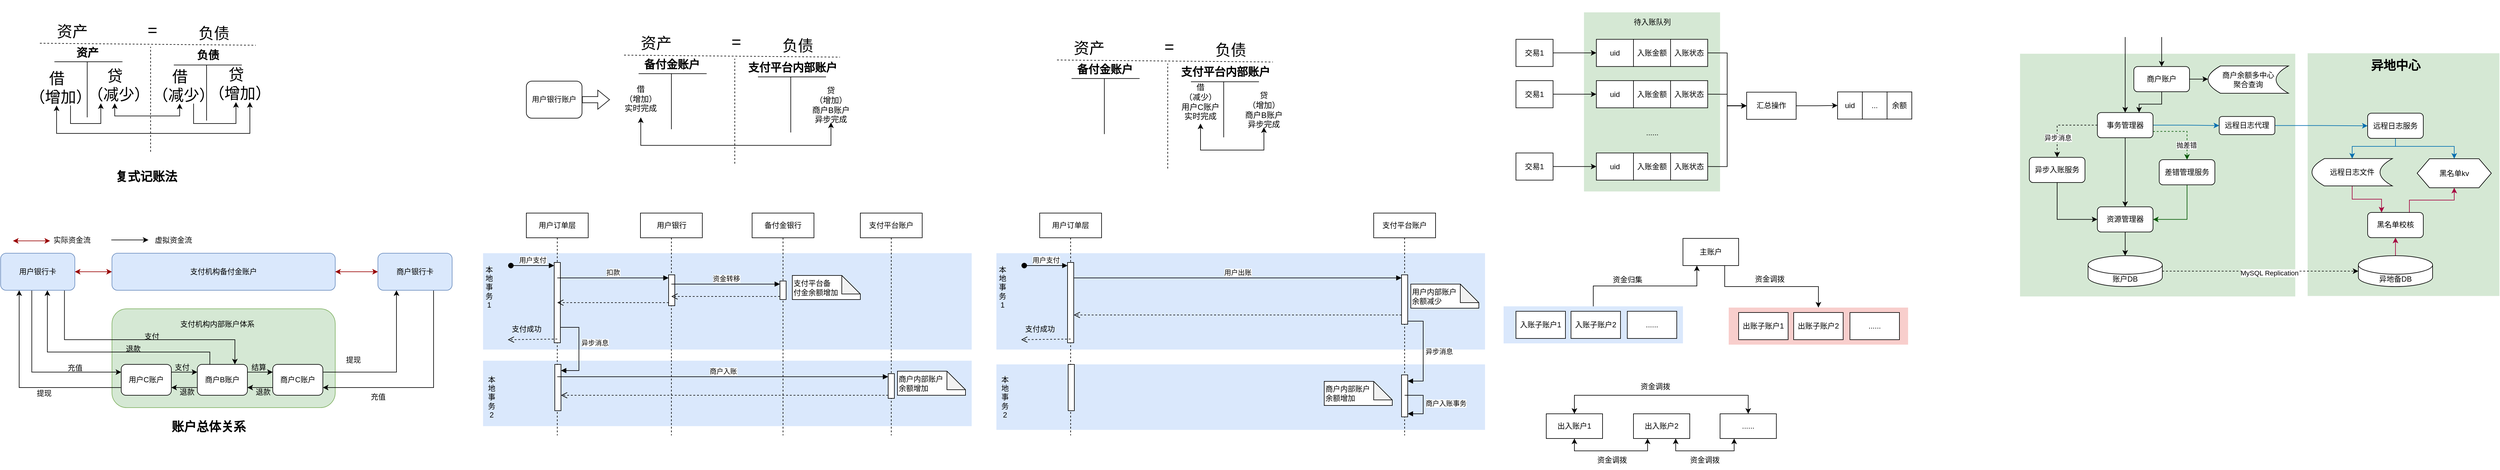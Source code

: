 <mxfile version="24.7.7">
  <diagram name="第 1 页" id="7SsCVHw0W15NpyXnOUrb">
    <mxGraphModel dx="-2128" dy="732" grid="1" gridSize="10" guides="1" tooltips="1" connect="1" arrows="1" fold="1" page="1" pageScale="1" pageWidth="827" pageHeight="1169" math="0" shadow="0">
      <root>
        <mxCell id="0" />
        <mxCell id="1" parent="0" />
        <mxCell id="xBtJLK2xpi-b1Wyv33hD-136" value="" style="rounded=0;whiteSpace=wrap;html=1;fillColor=#d5e8d4;strokeColor=none;" vertex="1" parent="1">
          <mxGeometry x="7110" y="96.25" width="310" height="393" as="geometry" />
        </mxCell>
        <mxCell id="xBtJLK2xpi-b1Wyv33hD-135" value="" style="rounded=0;whiteSpace=wrap;html=1;fillColor=#d5e8d4;strokeColor=none;" vertex="1" parent="1">
          <mxGeometry x="6645" y="97" width="445" height="393" as="geometry" />
        </mxCell>
        <mxCell id="xBtJLK2xpi-b1Wyv33hD-62" value="" style="rounded=0;whiteSpace=wrap;html=1;fillColor=#f8cecc;strokeColor=none;" vertex="1" parent="1">
          <mxGeometry x="6174" y="508" width="290" height="60" as="geometry" />
        </mxCell>
        <mxCell id="xBtJLK2xpi-b1Wyv33hD-63" style="edgeStyle=orthogonalEdgeStyle;rounded=0;orthogonalLoop=1;jettySize=auto;html=1;exitX=0.5;exitY=0;exitDx=0;exitDy=0;entryX=0.25;entryY=1;entryDx=0;entryDy=0;" edge="1" parent="1" source="xBtJLK2xpi-b1Wyv33hD-61" target="xBtJLK2xpi-b1Wyv33hD-28">
          <mxGeometry relative="1" as="geometry" />
        </mxCell>
        <mxCell id="xBtJLK2xpi-b1Wyv33hD-61" value="" style="rounded=0;whiteSpace=wrap;html=1;fillColor=#dae8fc;strokeColor=none;" vertex="1" parent="1">
          <mxGeometry x="5810" y="506" width="290" height="60" as="geometry" />
        </mxCell>
        <mxCell id="xBtJLK2xpi-b1Wyv33hD-24" value="" style="rounded=0;whiteSpace=wrap;html=1;fillColor=#d5e8d4;strokeColor=none;" vertex="1" parent="1">
          <mxGeometry x="5940" y="30" width="220" height="290" as="geometry" />
        </mxCell>
        <mxCell id="EodZ2tuuJ1Xo54SDkZiC-138" value="" style="rounded=0;whiteSpace=wrap;html=1;fillColor=#dae8fc;strokeColor=none;" parent="1" vertex="1">
          <mxGeometry x="4160" y="594" width="790" height="106" as="geometry" />
        </mxCell>
        <mxCell id="EodZ2tuuJ1Xo54SDkZiC-136" value="" style="rounded=0;whiteSpace=wrap;html=1;fillColor=#dae8fc;strokeColor=none;" parent="1" vertex="1">
          <mxGeometry x="4160" y="420" width="790" height="156" as="geometry" />
        </mxCell>
        <mxCell id="EodZ2tuuJ1Xo54SDkZiC-15" value="" style="rounded=1;whiteSpace=wrap;html=1;fillColor=#d5e8d4;strokeColor=#82b366;" parent="1" vertex="1">
          <mxGeometry x="3560" y="510" width="361" height="160" as="geometry" />
        </mxCell>
        <mxCell id="EodZ2tuuJ1Xo54SDkZiC-1" value="资产" style="rounded=0;whiteSpace=wrap;html=1;fillColor=none;strokeColor=none;fontSize=25;" parent="1" vertex="1">
          <mxGeometry x="3435.5" y="30" width="120" height="60" as="geometry" />
        </mxCell>
        <mxCell id="EodZ2tuuJ1Xo54SDkZiC-2" value="负债" style="rounded=0;whiteSpace=wrap;html=1;fillColor=none;strokeColor=none;fontSize=25;" parent="1" vertex="1">
          <mxGeometry x="3664.5" y="33.25" width="120" height="60" as="geometry" />
        </mxCell>
        <mxCell id="EodZ2tuuJ1Xo54SDkZiC-3" value="" style="endArrow=none;html=1;rounded=0;exitX=0;exitY=1;exitDx=0;exitDy=0;entryX=1;entryY=1;entryDx=0;entryDy=0;dashed=1;" parent="1" edge="1">
          <mxGeometry width="50" height="50" relative="1" as="geometry">
            <mxPoint x="3443.5" y="80" as="sourcePoint" />
            <mxPoint x="3792.5" y="83.25" as="targetPoint" />
          </mxGeometry>
        </mxCell>
        <mxCell id="EodZ2tuuJ1Xo54SDkZiC-4" value="=" style="text;html=1;align=center;verticalAlign=middle;resizable=0;points=[];autosize=1;strokeColor=none;fillColor=none;fontSize=27;" parent="1" vertex="1">
          <mxGeometry x="3604.5" y="33.75" width="40" height="50" as="geometry" />
        </mxCell>
        <mxCell id="EodZ2tuuJ1Xo54SDkZiC-5" style="edgeStyle=orthogonalEdgeStyle;rounded=0;orthogonalLoop=1;jettySize=auto;html=1;exitX=0.5;exitY=1;exitDx=0;exitDy=0;entryX=0.75;entryY=1;entryDx=0;entryDy=0;endArrow=classic;endFill=1;startArrow=classic;startFill=1;" parent="1" source="EodZ2tuuJ1Xo54SDkZiC-6" target="EodZ2tuuJ1Xo54SDkZiC-11" edge="1">
          <mxGeometry relative="1" as="geometry">
            <Array as="points">
              <mxPoint x="3471" y="226" />
              <mxPoint x="3783" y="226" />
            </Array>
          </mxGeometry>
        </mxCell>
        <mxCell id="EodZ2tuuJ1Xo54SDkZiC-57" style="edgeStyle=orthogonalEdgeStyle;rounded=0;orthogonalLoop=1;jettySize=auto;html=1;exitX=0.75;exitY=1;exitDx=0;exitDy=0;entryX=0.25;entryY=1;entryDx=0;entryDy=0;" parent="1" source="EodZ2tuuJ1Xo54SDkZiC-6" target="EodZ2tuuJ1Xo54SDkZiC-7" edge="1">
          <mxGeometry relative="1" as="geometry">
            <Array as="points">
              <mxPoint x="3493" y="210" />
              <mxPoint x="3542" y="210" />
            </Array>
          </mxGeometry>
        </mxCell>
        <mxCell id="EodZ2tuuJ1Xo54SDkZiC-6" value="借&lt;div&gt;（增加）&lt;/div&gt;" style="rounded=0;whiteSpace=wrap;html=1;fillColor=none;strokeColor=none;fontSize=25;" parent="1" vertex="1">
          <mxGeometry x="3425.5" y="120.75" width="90" height="60" as="geometry" />
        </mxCell>
        <mxCell id="EodZ2tuuJ1Xo54SDkZiC-7" value="贷&lt;div&gt;（减少）&lt;/div&gt;" style="rounded=0;whiteSpace=wrap;html=1;fillColor=none;strokeColor=none;fontSize=25;" parent="1" vertex="1">
          <mxGeometry x="3519.5" y="117.25" width="90" height="60" as="geometry" />
        </mxCell>
        <mxCell id="EodZ2tuuJ1Xo54SDkZiC-8" value="" style="endArrow=none;html=1;rounded=0;dashed=1;" parent="1" edge="1">
          <mxGeometry width="50" height="50" relative="1" as="geometry">
            <mxPoint x="3622.5" y="255.75" as="sourcePoint" />
            <mxPoint x="3622.5" y="85.75" as="targetPoint" />
          </mxGeometry>
        </mxCell>
        <mxCell id="EodZ2tuuJ1Xo54SDkZiC-9" style="edgeStyle=orthogonalEdgeStyle;rounded=0;orthogonalLoop=1;jettySize=auto;html=1;exitX=0.5;exitY=1;exitDx=0;exitDy=0;entryX=0.5;entryY=1;entryDx=0;entryDy=0;startArrow=classic;startFill=1;" parent="1" source="EodZ2tuuJ1Xo54SDkZiC-10" target="EodZ2tuuJ1Xo54SDkZiC-7" edge="1">
          <mxGeometry relative="1" as="geometry" />
        </mxCell>
        <mxCell id="EodZ2tuuJ1Xo54SDkZiC-58" style="edgeStyle=orthogonalEdgeStyle;rounded=0;orthogonalLoop=1;jettySize=auto;html=1;exitX=0.75;exitY=1;exitDx=0;exitDy=0;entryX=0.5;entryY=1;entryDx=0;entryDy=0;" parent="1" source="EodZ2tuuJ1Xo54SDkZiC-10" target="EodZ2tuuJ1Xo54SDkZiC-11" edge="1">
          <mxGeometry relative="1" as="geometry">
            <Array as="points">
              <mxPoint x="3692" y="210" />
              <mxPoint x="3761" y="210" />
            </Array>
          </mxGeometry>
        </mxCell>
        <mxCell id="EodZ2tuuJ1Xo54SDkZiC-10" value="借&lt;div&gt;（减少）&lt;/div&gt;" style="rounded=0;whiteSpace=wrap;html=1;fillColor=none;strokeColor=none;fontSize=25;" parent="1" vertex="1">
          <mxGeometry x="3624.5" y="117.75" width="90" height="60" as="geometry" />
        </mxCell>
        <mxCell id="EodZ2tuuJ1Xo54SDkZiC-11" value="贷&lt;div&gt;（增加）&lt;/div&gt;" style="rounded=0;whiteSpace=wrap;html=1;fillColor=none;strokeColor=none;fontSize=25;" parent="1" vertex="1">
          <mxGeometry x="3715.5" y="115.25" width="90" height="60" as="geometry" />
        </mxCell>
        <mxCell id="EodZ2tuuJ1Xo54SDkZiC-34" style="edgeStyle=orthogonalEdgeStyle;rounded=0;orthogonalLoop=1;jettySize=auto;html=1;exitX=0.42;exitY=1;exitDx=0;exitDy=0;entryX=0;entryY=0.25;entryDx=0;entryDy=0;exitPerimeter=0;" parent="1" source="EodZ2tuuJ1Xo54SDkZiC-12" target="EodZ2tuuJ1Xo54SDkZiC-16" edge="1">
          <mxGeometry relative="1" as="geometry" />
        </mxCell>
        <mxCell id="EodZ2tuuJ1Xo54SDkZiC-36" style="edgeStyle=orthogonalEdgeStyle;rounded=0;orthogonalLoop=1;jettySize=auto;html=1;exitX=1;exitY=0.5;exitDx=0;exitDy=0;entryX=0;entryY=0.5;entryDx=0;entryDy=0;startArrow=classic;startFill=1;strokeColor=#990000;" parent="1" source="EodZ2tuuJ1Xo54SDkZiC-12" target="EodZ2tuuJ1Xo54SDkZiC-13" edge="1">
          <mxGeometry relative="1" as="geometry" />
        </mxCell>
        <mxCell id="EodZ2tuuJ1Xo54SDkZiC-40" style="edgeStyle=orthogonalEdgeStyle;rounded=0;orthogonalLoop=1;jettySize=auto;html=1;exitX=0.86;exitY=1;exitDx=0;exitDy=0;exitPerimeter=0;entryX=0.75;entryY=0;entryDx=0;entryDy=0;" parent="1" source="EodZ2tuuJ1Xo54SDkZiC-12" target="EodZ2tuuJ1Xo54SDkZiC-17" edge="1">
          <mxGeometry relative="1" as="geometry">
            <Array as="points">
              <mxPoint x="3483" y="560" />
              <mxPoint x="3759" y="560" />
            </Array>
          </mxGeometry>
        </mxCell>
        <mxCell id="EodZ2tuuJ1Xo54SDkZiC-12" value="用户银行卡" style="rounded=1;whiteSpace=wrap;html=1;points=[[0,0,0,0,0],[0,0.25,0,0,0],[0,0.5,0,0,0],[0,0.75,0,0,0],[0,1,0,0,0],[0.15,1,0,0,0],[0.25,0,0,0,0],[0.25,1,0,0,0],[0.33,1,0,0,0],[0.42,1,0,0,0],[0.5,0,0,0,0],[0.53,1,0,0,0],[0.63,1,0,0,0],[0.75,0,0,0,0],[0.75,1,0,0,0],[0.86,1,0,0,0],[1,0,0,0,0],[1,0.25,0,0,0],[1,0.5,0,0,0],[1,0.75,0,0,0],[1,1,0,0,0]];fillColor=#dae8fc;strokeColor=#6c8ebf;" parent="1" vertex="1">
          <mxGeometry x="3380" y="420" width="120" height="60" as="geometry" />
        </mxCell>
        <mxCell id="EodZ2tuuJ1Xo54SDkZiC-13" value="支付机构备付金账户" style="rounded=1;whiteSpace=wrap;html=1;fillColor=#dae8fc;strokeColor=#6c8ebf;" parent="1" vertex="1">
          <mxGeometry x="3560" y="420" width="361" height="60" as="geometry" />
        </mxCell>
        <mxCell id="EodZ2tuuJ1Xo54SDkZiC-21" style="edgeStyle=orthogonalEdgeStyle;rounded=0;orthogonalLoop=1;jettySize=auto;html=1;exitX=0.75;exitY=1;exitDx=0;exitDy=0;entryX=1;entryY=0.75;entryDx=0;entryDy=0;" parent="1" source="EodZ2tuuJ1Xo54SDkZiC-14" target="EodZ2tuuJ1Xo54SDkZiC-18" edge="1">
          <mxGeometry relative="1" as="geometry" />
        </mxCell>
        <mxCell id="EodZ2tuuJ1Xo54SDkZiC-37" style="edgeStyle=orthogonalEdgeStyle;rounded=0;orthogonalLoop=1;jettySize=auto;html=1;exitX=0;exitY=0.5;exitDx=0;exitDy=0;entryX=1;entryY=0.5;entryDx=0;entryDy=0;startArrow=classic;startFill=1;strokeColor=#990000;" parent="1" source="EodZ2tuuJ1Xo54SDkZiC-14" target="EodZ2tuuJ1Xo54SDkZiC-13" edge="1">
          <mxGeometry relative="1" as="geometry" />
        </mxCell>
        <mxCell id="EodZ2tuuJ1Xo54SDkZiC-14" value="商户银行卡" style="rounded=1;whiteSpace=wrap;html=1;fillColor=#dae8fc;strokeColor=#6c8ebf;" parent="1" vertex="1">
          <mxGeometry x="3990" y="420" width="120" height="60" as="geometry" />
        </mxCell>
        <mxCell id="EodZ2tuuJ1Xo54SDkZiC-28" style="edgeStyle=orthogonalEdgeStyle;rounded=0;orthogonalLoop=1;jettySize=auto;html=1;exitX=1;exitY=0.25;exitDx=0;exitDy=0;entryX=0;entryY=0.25;entryDx=0;entryDy=0;" parent="1" source="EodZ2tuuJ1Xo54SDkZiC-16" target="EodZ2tuuJ1Xo54SDkZiC-17" edge="1">
          <mxGeometry relative="1" as="geometry" />
        </mxCell>
        <mxCell id="EodZ2tuuJ1Xo54SDkZiC-35" style="edgeStyle=orthogonalEdgeStyle;rounded=0;orthogonalLoop=1;jettySize=auto;html=1;exitX=0;exitY=0.75;exitDx=0;exitDy=0;entryX=0.25;entryY=1;entryDx=0;entryDy=0;" parent="1" source="EodZ2tuuJ1Xo54SDkZiC-16" target="EodZ2tuuJ1Xo54SDkZiC-12" edge="1">
          <mxGeometry relative="1" as="geometry" />
        </mxCell>
        <mxCell id="EodZ2tuuJ1Xo54SDkZiC-16" value="用户C账户" style="rounded=1;whiteSpace=wrap;html=1;" parent="1" vertex="1">
          <mxGeometry x="3575" y="600" width="81" height="50" as="geometry" />
        </mxCell>
        <mxCell id="EodZ2tuuJ1Xo54SDkZiC-24" style="edgeStyle=orthogonalEdgeStyle;rounded=0;orthogonalLoop=1;jettySize=auto;html=1;exitX=1;exitY=0.25;exitDx=0;exitDy=0;entryX=0;entryY=0.25;entryDx=0;entryDy=0;" parent="1" source="EodZ2tuuJ1Xo54SDkZiC-17" target="EodZ2tuuJ1Xo54SDkZiC-18" edge="1">
          <mxGeometry relative="1" as="geometry" />
        </mxCell>
        <mxCell id="EodZ2tuuJ1Xo54SDkZiC-29" style="edgeStyle=orthogonalEdgeStyle;rounded=0;orthogonalLoop=1;jettySize=auto;html=1;exitX=0;exitY=0.75;exitDx=0;exitDy=0;entryX=1;entryY=0.75;entryDx=0;entryDy=0;" parent="1" source="EodZ2tuuJ1Xo54SDkZiC-17" target="EodZ2tuuJ1Xo54SDkZiC-16" edge="1">
          <mxGeometry relative="1" as="geometry" />
        </mxCell>
        <mxCell id="EodZ2tuuJ1Xo54SDkZiC-17" value="商户B账户" style="rounded=1;whiteSpace=wrap;html=1;" parent="1" vertex="1">
          <mxGeometry x="3698" y="600" width="81" height="50" as="geometry" />
        </mxCell>
        <mxCell id="EodZ2tuuJ1Xo54SDkZiC-20" style="edgeStyle=orthogonalEdgeStyle;rounded=0;orthogonalLoop=1;jettySize=auto;html=1;exitX=1;exitY=0.25;exitDx=0;exitDy=0;entryX=0.25;entryY=1;entryDx=0;entryDy=0;" parent="1" source="EodZ2tuuJ1Xo54SDkZiC-18" target="EodZ2tuuJ1Xo54SDkZiC-14" edge="1">
          <mxGeometry relative="1" as="geometry" />
        </mxCell>
        <mxCell id="EodZ2tuuJ1Xo54SDkZiC-25" style="edgeStyle=orthogonalEdgeStyle;rounded=0;orthogonalLoop=1;jettySize=auto;html=1;exitX=0;exitY=0.75;exitDx=0;exitDy=0;entryX=1;entryY=0.75;entryDx=0;entryDy=0;" parent="1" source="EodZ2tuuJ1Xo54SDkZiC-18" target="EodZ2tuuJ1Xo54SDkZiC-17" edge="1">
          <mxGeometry relative="1" as="geometry" />
        </mxCell>
        <mxCell id="EodZ2tuuJ1Xo54SDkZiC-18" value="商户C账户" style="rounded=1;whiteSpace=wrap;html=1;" parent="1" vertex="1">
          <mxGeometry x="3820" y="600" width="81" height="50" as="geometry" />
        </mxCell>
        <mxCell id="EodZ2tuuJ1Xo54SDkZiC-19" value="支付机构内部账户体系" style="text;html=1;align=center;verticalAlign=middle;resizable=0;points=[];autosize=1;strokeColor=none;fillColor=none;" parent="1" vertex="1">
          <mxGeometry x="3660" y="520" width="140" height="30" as="geometry" />
        </mxCell>
        <mxCell id="EodZ2tuuJ1Xo54SDkZiC-22" value="提现" style="text;html=1;align=center;verticalAlign=middle;resizable=0;points=[];autosize=1;strokeColor=none;fillColor=none;" parent="1" vertex="1">
          <mxGeometry x="3925" y="578" width="50" height="30" as="geometry" />
        </mxCell>
        <mxCell id="EodZ2tuuJ1Xo54SDkZiC-23" value="充值" style="text;html=1;align=center;verticalAlign=middle;resizable=0;points=[];autosize=1;strokeColor=none;fillColor=none;" parent="1" vertex="1">
          <mxGeometry x="3965" y="638" width="50" height="30" as="geometry" />
        </mxCell>
        <mxCell id="EodZ2tuuJ1Xo54SDkZiC-26" value="结算" style="text;html=1;align=center;verticalAlign=middle;resizable=0;points=[];autosize=1;strokeColor=none;fillColor=none;" parent="1" vertex="1">
          <mxGeometry x="3772" y="590" width="50" height="30" as="geometry" />
        </mxCell>
        <mxCell id="EodZ2tuuJ1Xo54SDkZiC-27" value="退款" style="text;html=1;align=center;verticalAlign=middle;resizable=0;points=[];autosize=1;strokeColor=none;fillColor=none;" parent="1" vertex="1">
          <mxGeometry x="3779" y="630" width="50" height="30" as="geometry" />
        </mxCell>
        <mxCell id="EodZ2tuuJ1Xo54SDkZiC-31" value="支付" style="text;html=1;align=center;verticalAlign=middle;resizable=0;points=[];autosize=1;strokeColor=none;fillColor=none;" parent="1" vertex="1">
          <mxGeometry x="3648" y="590" width="50" height="30" as="geometry" />
        </mxCell>
        <mxCell id="EodZ2tuuJ1Xo54SDkZiC-33" value="退款" style="text;html=1;align=center;verticalAlign=middle;resizable=0;points=[];autosize=1;strokeColor=none;fillColor=none;" parent="1" vertex="1">
          <mxGeometry x="3656" y="630" width="50" height="30" as="geometry" />
        </mxCell>
        <mxCell id="EodZ2tuuJ1Xo54SDkZiC-38" value="充值" style="text;html=1;align=center;verticalAlign=middle;resizable=0;points=[];autosize=1;strokeColor=none;fillColor=none;" parent="1" vertex="1">
          <mxGeometry x="3475" y="591" width="50" height="30" as="geometry" />
        </mxCell>
        <mxCell id="EodZ2tuuJ1Xo54SDkZiC-39" value="提现" style="text;html=1;align=center;verticalAlign=middle;resizable=0;points=[];autosize=1;strokeColor=none;fillColor=none;" parent="1" vertex="1">
          <mxGeometry x="3425" y="632" width="50" height="30" as="geometry" />
        </mxCell>
        <mxCell id="EodZ2tuuJ1Xo54SDkZiC-42" style="edgeStyle=orthogonalEdgeStyle;rounded=0;orthogonalLoop=1;jettySize=auto;html=1;exitX=0.25;exitY=0;exitDx=0;exitDy=0;entryX=0.63;entryY=1;entryDx=0;entryDy=0;entryPerimeter=0;" parent="1" source="EodZ2tuuJ1Xo54SDkZiC-17" target="EodZ2tuuJ1Xo54SDkZiC-12" edge="1">
          <mxGeometry relative="1" as="geometry">
            <Array as="points">
              <mxPoint x="3718" y="580" />
              <mxPoint x="3456" y="580" />
            </Array>
          </mxGeometry>
        </mxCell>
        <mxCell id="EodZ2tuuJ1Xo54SDkZiC-43" value="支付" style="text;html=1;align=center;verticalAlign=middle;resizable=0;points=[];autosize=1;strokeColor=none;fillColor=none;" parent="1" vertex="1">
          <mxGeometry x="3599" y="540" width="50" height="30" as="geometry" />
        </mxCell>
        <mxCell id="EodZ2tuuJ1Xo54SDkZiC-44" value="退款" style="text;html=1;align=center;verticalAlign=middle;resizable=0;points=[];autosize=1;strokeColor=none;fillColor=none;" parent="1" vertex="1">
          <mxGeometry x="3569" y="560" width="50" height="30" as="geometry" />
        </mxCell>
        <mxCell id="EodZ2tuuJ1Xo54SDkZiC-48" style="edgeStyle=orthogonalEdgeStyle;rounded=0;orthogonalLoop=1;jettySize=auto;html=1;exitX=1;exitY=0.5;exitDx=0;exitDy=0;entryX=0;entryY=0.5;entryDx=0;entryDy=0;startArrow=classic;startFill=1;strokeColor=#990000;" parent="1" edge="1">
          <mxGeometry relative="1" as="geometry">
            <mxPoint x="3400" y="400" as="sourcePoint" />
            <mxPoint x="3460" y="400" as="targetPoint" />
          </mxGeometry>
        </mxCell>
        <mxCell id="EodZ2tuuJ1Xo54SDkZiC-49" value="实际资金流" style="text;html=1;align=center;verticalAlign=middle;resizable=0;points=[];autosize=1;strokeColor=none;fillColor=none;" parent="1" vertex="1">
          <mxGeometry x="3455" y="384" width="80" height="30" as="geometry" />
        </mxCell>
        <mxCell id="EodZ2tuuJ1Xo54SDkZiC-51" style="edgeStyle=orthogonalEdgeStyle;rounded=0;orthogonalLoop=1;jettySize=auto;html=1;exitX=1;exitY=0.25;exitDx=0;exitDy=0;exitPerimeter=0;entryX=0;entryY=0.25;entryDx=0;entryDy=0;" parent="1" edge="1">
          <mxGeometry relative="1" as="geometry">
            <mxPoint x="3559" y="398.5" as="sourcePoint" />
            <mxPoint x="3619" y="398.5" as="targetPoint" />
          </mxGeometry>
        </mxCell>
        <mxCell id="EodZ2tuuJ1Xo54SDkZiC-52" value="虚拟资金流" style="text;html=1;align=center;verticalAlign=middle;resizable=0;points=[];autosize=1;strokeColor=none;fillColor=none;" parent="1" vertex="1">
          <mxGeometry x="3619" y="384" width="80" height="30" as="geometry" />
        </mxCell>
        <mxCell id="EodZ2tuuJ1Xo54SDkZiC-53" value="复式记账法" style="text;html=1;align=center;verticalAlign=middle;resizable=0;points=[];autosize=1;strokeColor=none;fillColor=none;fontSize=20;fontStyle=1" parent="1" vertex="1">
          <mxGeometry x="3555" y="275" width="120" height="40" as="geometry" />
        </mxCell>
        <mxCell id="EodZ2tuuJ1Xo54SDkZiC-54" value="账户总体关系" style="text;html=1;align=center;verticalAlign=middle;resizable=0;points=[];autosize=1;strokeColor=none;fillColor=none;fontSize=20;fontStyle=1" parent="1" vertex="1">
          <mxGeometry x="3646" y="680" width="140" height="40" as="geometry" />
        </mxCell>
        <mxCell id="EodZ2tuuJ1Xo54SDkZiC-55" value="" style="endArrow=none;html=1;rounded=0;" parent="1" edge="1">
          <mxGeometry width="50" height="50" relative="1" as="geometry">
            <mxPoint x="3467" y="110" as="sourcePoint" />
            <mxPoint x="3577" y="110" as="targetPoint" />
          </mxGeometry>
        </mxCell>
        <mxCell id="EodZ2tuuJ1Xo54SDkZiC-56" value="" style="endArrow=none;html=1;rounded=0;" parent="1" edge="1">
          <mxGeometry width="50" height="50" relative="1" as="geometry">
            <mxPoint x="3520" y="200" as="sourcePoint" />
            <mxPoint x="3520" y="110" as="targetPoint" />
          </mxGeometry>
        </mxCell>
        <mxCell id="EodZ2tuuJ1Xo54SDkZiC-59" value="" style="endArrow=none;html=1;rounded=0;" parent="1" edge="1">
          <mxGeometry width="50" height="50" relative="1" as="geometry">
            <mxPoint x="3660" y="115.25" as="sourcePoint" />
            <mxPoint x="3770" y="115.25" as="targetPoint" />
          </mxGeometry>
        </mxCell>
        <mxCell id="EodZ2tuuJ1Xo54SDkZiC-60" value="" style="endArrow=none;html=1;rounded=0;" parent="1" edge="1">
          <mxGeometry width="50" height="50" relative="1" as="geometry">
            <mxPoint x="3713" y="205.25" as="sourcePoint" />
            <mxPoint x="3713" y="115.25" as="targetPoint" />
          </mxGeometry>
        </mxCell>
        <mxCell id="EodZ2tuuJ1Xo54SDkZiC-61" value="资产" style="text;html=1;align=center;verticalAlign=middle;resizable=0;points=[];autosize=1;strokeColor=none;fillColor=none;fontSize=18;fontStyle=1" parent="1" vertex="1">
          <mxGeometry x="3490" y="75.75" width="60" height="40" as="geometry" />
        </mxCell>
        <mxCell id="EodZ2tuuJ1Xo54SDkZiC-62" value="负债" style="text;html=1;align=center;verticalAlign=middle;resizable=0;points=[];autosize=1;strokeColor=none;fillColor=none;fontSize=18;fontStyle=1" parent="1" vertex="1">
          <mxGeometry x="3685" y="80.25" width="60" height="40" as="geometry" />
        </mxCell>
        <mxCell id="EodZ2tuuJ1Xo54SDkZiC-63" value="资产" style="rounded=0;whiteSpace=wrap;html=1;fillColor=none;strokeColor=none;fontSize=25;" parent="1" vertex="1">
          <mxGeometry x="4380" y="49.25" width="120" height="60" as="geometry" />
        </mxCell>
        <mxCell id="EodZ2tuuJ1Xo54SDkZiC-64" value="负债" style="rounded=0;whiteSpace=wrap;html=1;fillColor=none;strokeColor=none;fontSize=25;" parent="1" vertex="1">
          <mxGeometry x="4609" y="52.5" width="120" height="60" as="geometry" />
        </mxCell>
        <mxCell id="EodZ2tuuJ1Xo54SDkZiC-65" value="" style="endArrow=none;html=1;rounded=0;exitX=0;exitY=1;exitDx=0;exitDy=0;entryX=1;entryY=1;entryDx=0;entryDy=0;dashed=1;" parent="1" edge="1">
          <mxGeometry width="50" height="50" relative="1" as="geometry">
            <mxPoint x="4388" y="99.25" as="sourcePoint" />
            <mxPoint x="4737" y="102.5" as="targetPoint" />
          </mxGeometry>
        </mxCell>
        <mxCell id="EodZ2tuuJ1Xo54SDkZiC-66" value="=" style="text;html=1;align=center;verticalAlign=middle;resizable=0;points=[];autosize=1;strokeColor=none;fillColor=none;fontSize=27;" parent="1" vertex="1">
          <mxGeometry x="4549" y="53" width="40" height="50" as="geometry" />
        </mxCell>
        <mxCell id="EodZ2tuuJ1Xo54SDkZiC-67" style="edgeStyle=orthogonalEdgeStyle;rounded=0;orthogonalLoop=1;jettySize=auto;html=1;exitX=0.5;exitY=1;exitDx=0;exitDy=0;entryX=0.5;entryY=1;entryDx=0;entryDy=0;endArrow=classic;endFill=1;startArrow=classic;startFill=1;" parent="1" source="EodZ2tuuJ1Xo54SDkZiC-69" target="EodZ2tuuJ1Xo54SDkZiC-75" edge="1">
          <mxGeometry relative="1" as="geometry">
            <Array as="points">
              <mxPoint x="4415" y="245.37" />
              <mxPoint x="4723" y="245.37" />
            </Array>
          </mxGeometry>
        </mxCell>
        <mxCell id="EodZ2tuuJ1Xo54SDkZiC-69" value="借&lt;div style=&quot;font-size: 13px;&quot;&gt;（增加）&lt;/div&gt;&lt;div style=&quot;font-size: 13px;&quot;&gt;实时完成&lt;/div&gt;" style="rounded=0;whiteSpace=wrap;html=1;fillColor=none;strokeColor=none;fontSize=13;" parent="1" vertex="1">
          <mxGeometry x="4370" y="140" width="90" height="60" as="geometry" />
        </mxCell>
        <mxCell id="EodZ2tuuJ1Xo54SDkZiC-71" value="" style="endArrow=none;html=1;rounded=0;dashed=1;" parent="1" edge="1">
          <mxGeometry width="50" height="50" relative="1" as="geometry">
            <mxPoint x="4567" y="275" as="sourcePoint" />
            <mxPoint x="4567" y="105" as="targetPoint" />
          </mxGeometry>
        </mxCell>
        <mxCell id="EodZ2tuuJ1Xo54SDkZiC-75" value="贷&lt;div style=&quot;font-size: 13px;&quot;&gt;（增加）&lt;/div&gt;&lt;div style=&quot;font-size: 13px;&quot;&gt;商户B账户&lt;/div&gt;&lt;div style=&quot;font-size: 13px;&quot;&gt;异步完成&lt;/div&gt;" style="rounded=0;whiteSpace=wrap;html=1;fillColor=none;strokeColor=none;fontSize=13;" parent="1" vertex="1">
          <mxGeometry x="4665" y="151.37" width="115" height="56.87" as="geometry" />
        </mxCell>
        <mxCell id="EodZ2tuuJ1Xo54SDkZiC-76" value="" style="endArrow=none;html=1;rounded=0;" parent="1" edge="1">
          <mxGeometry width="50" height="50" relative="1" as="geometry">
            <mxPoint x="4411.5" y="129.25" as="sourcePoint" />
            <mxPoint x="4521.5" y="129.25" as="targetPoint" />
          </mxGeometry>
        </mxCell>
        <mxCell id="EodZ2tuuJ1Xo54SDkZiC-77" value="" style="endArrow=none;html=1;rounded=0;" parent="1" edge="1">
          <mxGeometry width="50" height="50" relative="1" as="geometry">
            <mxPoint x="4464.5" y="219.25" as="sourcePoint" />
            <mxPoint x="4464.5" y="129.25" as="targetPoint" />
          </mxGeometry>
        </mxCell>
        <mxCell id="EodZ2tuuJ1Xo54SDkZiC-78" value="" style="endArrow=none;html=1;rounded=0;" parent="1" edge="1">
          <mxGeometry width="50" height="50" relative="1" as="geometry">
            <mxPoint x="4604.5" y="134.5" as="sourcePoint" />
            <mxPoint x="4714.5" y="134.5" as="targetPoint" />
          </mxGeometry>
        </mxCell>
        <mxCell id="EodZ2tuuJ1Xo54SDkZiC-79" value="" style="endArrow=none;html=1;rounded=0;" parent="1" edge="1">
          <mxGeometry width="50" height="50" relative="1" as="geometry">
            <mxPoint x="4657.5" y="224.5" as="sourcePoint" />
            <mxPoint x="4657.5" y="134.5" as="targetPoint" />
          </mxGeometry>
        </mxCell>
        <mxCell id="EodZ2tuuJ1Xo54SDkZiC-80" value="备付金账户" style="text;html=1;align=center;verticalAlign=middle;resizable=0;points=[];autosize=1;strokeColor=none;fillColor=none;fontSize=18;fontStyle=1" parent="1" vertex="1">
          <mxGeometry x="4409.5" y="95" width="110" height="40" as="geometry" />
        </mxCell>
        <mxCell id="EodZ2tuuJ1Xo54SDkZiC-81" value="支付平台内部账户" style="text;html=1;align=center;verticalAlign=middle;resizable=0;points=[];autosize=1;strokeColor=none;fillColor=none;fontSize=18;fontStyle=1" parent="1" vertex="1">
          <mxGeometry x="4574.5" y="99.5" width="170" height="40" as="geometry" />
        </mxCell>
        <mxCell id="EodZ2tuuJ1Xo54SDkZiC-82" value="用户银行账户" style="rounded=1;whiteSpace=wrap;html=1;" parent="1" vertex="1">
          <mxGeometry x="4230" y="141.37" width="90" height="60" as="geometry" />
        </mxCell>
        <mxCell id="EodZ2tuuJ1Xo54SDkZiC-83" value="" style="shape=flexArrow;endArrow=classic;html=1;rounded=0;exitX=1;exitY=0.5;exitDx=0;exitDy=0;" parent="1" source="EodZ2tuuJ1Xo54SDkZiC-82" edge="1">
          <mxGeometry width="50" height="50" relative="1" as="geometry">
            <mxPoint x="4275" y="311.37" as="sourcePoint" />
            <mxPoint x="4365" y="171.37" as="targetPoint" />
          </mxGeometry>
        </mxCell>
        <mxCell id="EodZ2tuuJ1Xo54SDkZiC-104" value="用户订单层" style="shape=umlLifeline;perimeter=lifelinePerimeter;whiteSpace=wrap;html=1;container=1;dropTarget=0;collapsible=0;recursiveResize=0;outlineConnect=0;portConstraint=eastwest;newEdgeStyle={&quot;curved&quot;:0,&quot;rounded&quot;:0};" parent="1" vertex="1">
          <mxGeometry x="4230" y="355" width="100" height="360" as="geometry" />
        </mxCell>
        <mxCell id="EodZ2tuuJ1Xo54SDkZiC-108" value="" style="html=1;points=[[0,0,0,0,5],[0,1,0,0,-5],[1,0,0,0,5],[1,1,0,0,-5]];perimeter=orthogonalPerimeter;outlineConnect=0;targetShapes=umlLifeline;portConstraint=eastwest;newEdgeStyle={&quot;curved&quot;:0,&quot;rounded&quot;:0};" parent="EodZ2tuuJ1Xo54SDkZiC-104" vertex="1">
          <mxGeometry x="45" y="80" width="10" height="130" as="geometry" />
        </mxCell>
        <mxCell id="EodZ2tuuJ1Xo54SDkZiC-109" value="用户支付" style="html=1;verticalAlign=bottom;startArrow=oval;endArrow=block;startSize=8;curved=0;rounded=0;entryX=0;entryY=0;entryDx=0;entryDy=5;" parent="EodZ2tuuJ1Xo54SDkZiC-104" target="EodZ2tuuJ1Xo54SDkZiC-108" edge="1">
          <mxGeometry relative="1" as="geometry">
            <mxPoint x="-25" y="85" as="sourcePoint" />
          </mxGeometry>
        </mxCell>
        <mxCell id="EodZ2tuuJ1Xo54SDkZiC-123" value="" style="html=1;points=[[0,0,0,0,5],[0,1,0,0,-5],[1,0,0,0,5],[1,1,0,0,-5]];perimeter=orthogonalPerimeter;outlineConnect=0;targetShapes=umlLifeline;portConstraint=eastwest;newEdgeStyle={&quot;curved&quot;:0,&quot;rounded&quot;:0};" parent="EodZ2tuuJ1Xo54SDkZiC-104" vertex="1">
          <mxGeometry x="46" y="245" width="10" height="75" as="geometry" />
        </mxCell>
        <mxCell id="EodZ2tuuJ1Xo54SDkZiC-124" value="异步消息" style="html=1;align=left;spacingLeft=2;endArrow=block;rounded=0;edgeStyle=orthogonalEdgeStyle;curved=0;rounded=0;exitX=1;exitY=1;exitDx=0;exitDy=-5;exitPerimeter=0;" parent="EodZ2tuuJ1Xo54SDkZiC-104" source="EodZ2tuuJ1Xo54SDkZiC-108" target="EodZ2tuuJ1Xo54SDkZiC-123" edge="1">
          <mxGeometry relative="1" as="geometry">
            <mxPoint x="55" y="225" as="sourcePoint" />
            <Array as="points">
              <mxPoint x="85" y="185" />
              <mxPoint x="85" y="255" />
            </Array>
          </mxGeometry>
        </mxCell>
        <mxCell id="EodZ2tuuJ1Xo54SDkZiC-105" value="&lt;meta charset=&quot;utf-8&quot;&gt;&lt;span style=&quot;color: rgb(0, 0, 0); font-family: Helvetica; font-size: 12px; font-style: normal; font-variant-ligatures: normal; font-variant-caps: normal; font-weight: 400; letter-spacing: normal; orphans: 2; text-align: center; text-indent: 0px; text-transform: none; widows: 2; word-spacing: 0px; -webkit-text-stroke-width: 0px; white-space: normal; background-color: rgb(251, 251, 251); text-decoration-thickness: initial; text-decoration-style: initial; text-decoration-color: initial; display: inline !important; float: none;&quot;&gt;用户银行&lt;/span&gt;" style="shape=umlLifeline;perimeter=lifelinePerimeter;whiteSpace=wrap;html=1;container=1;dropTarget=0;collapsible=0;recursiveResize=0;outlineConnect=0;portConstraint=eastwest;newEdgeStyle={&quot;curved&quot;:0,&quot;rounded&quot;:0};" parent="1" vertex="1">
          <mxGeometry x="4414.5" y="355" width="100" height="360" as="geometry" />
        </mxCell>
        <mxCell id="EodZ2tuuJ1Xo54SDkZiC-112" value="" style="html=1;points=[[0,0,0,0,5],[0,1,0,0,-5],[1,0,0,0,5],[1,1,0,0,-5]];perimeter=orthogonalPerimeter;outlineConnect=0;targetShapes=umlLifeline;portConstraint=eastwest;newEdgeStyle={&quot;curved&quot;:0,&quot;rounded&quot;:0};" parent="EodZ2tuuJ1Xo54SDkZiC-105" vertex="1">
          <mxGeometry x="45.5" y="100" width="10" height="50" as="geometry" />
        </mxCell>
        <mxCell id="EodZ2tuuJ1Xo54SDkZiC-106" value="备付金银行" style="shape=umlLifeline;perimeter=lifelinePerimeter;whiteSpace=wrap;html=1;container=1;dropTarget=0;collapsible=0;recursiveResize=0;outlineConnect=0;portConstraint=eastwest;newEdgeStyle={&quot;curved&quot;:0,&quot;rounded&quot;:0};" parent="1" vertex="1">
          <mxGeometry x="4595" y="355" width="100" height="360" as="geometry" />
        </mxCell>
        <mxCell id="EodZ2tuuJ1Xo54SDkZiC-115" value="" style="html=1;points=[[0,0,0,0,5],[0,1,0,0,-5],[1,0,0,0,5],[1,1,0,0,-5]];perimeter=orthogonalPerimeter;outlineConnect=0;targetShapes=umlLifeline;portConstraint=eastwest;newEdgeStyle={&quot;curved&quot;:0,&quot;rounded&quot;:0};" parent="EodZ2tuuJ1Xo54SDkZiC-106" vertex="1">
          <mxGeometry x="45" y="110" width="10" height="30" as="geometry" />
        </mxCell>
        <mxCell id="EodZ2tuuJ1Xo54SDkZiC-107" value="支付平台账户" style="shape=umlLifeline;perimeter=lifelinePerimeter;whiteSpace=wrap;html=1;container=1;dropTarget=0;collapsible=0;recursiveResize=0;outlineConnect=0;portConstraint=eastwest;newEdgeStyle={&quot;curved&quot;:0,&quot;rounded&quot;:0};" parent="1" vertex="1">
          <mxGeometry x="4770" y="355" width="100" height="360" as="geometry" />
        </mxCell>
        <mxCell id="EodZ2tuuJ1Xo54SDkZiC-125" value="" style="html=1;points=[[0,0,0,0,5],[0,1,0,0,-5],[1,0,0,0,5],[1,1,0,0,-5]];perimeter=orthogonalPerimeter;outlineConnect=0;targetShapes=umlLifeline;portConstraint=eastwest;newEdgeStyle={&quot;curved&quot;:0,&quot;rounded&quot;:0};" parent="EodZ2tuuJ1Xo54SDkZiC-107" vertex="1">
          <mxGeometry x="45" y="260" width="10" height="40" as="geometry" />
        </mxCell>
        <mxCell id="EodZ2tuuJ1Xo54SDkZiC-114" value="" style="html=1;verticalAlign=bottom;endArrow=open;dashed=1;endSize=8;curved=0;rounded=0;exitX=0;exitY=1;exitDx=0;exitDy=-5;" parent="1" source="EodZ2tuuJ1Xo54SDkZiC-112" target="EodZ2tuuJ1Xo54SDkZiC-104" edge="1">
          <mxGeometry relative="1" as="geometry">
            <mxPoint x="4390" y="530" as="targetPoint" />
          </mxGeometry>
        </mxCell>
        <mxCell id="EodZ2tuuJ1Xo54SDkZiC-113" value="扣款" style="html=1;verticalAlign=bottom;endArrow=block;curved=0;rounded=0;entryX=0;entryY=0;entryDx=0;entryDy=5;" parent="1" source="EodZ2tuuJ1Xo54SDkZiC-104" target="EodZ2tuuJ1Xo54SDkZiC-112" edge="1">
          <mxGeometry relative="1" as="geometry">
            <mxPoint x="4390" y="460" as="sourcePoint" />
          </mxGeometry>
        </mxCell>
        <mxCell id="EodZ2tuuJ1Xo54SDkZiC-117" value="" style="html=1;verticalAlign=bottom;endArrow=open;dashed=1;endSize=8;curved=0;rounded=0;exitX=0;exitY=1;exitDx=0;exitDy=-5;exitPerimeter=0;" parent="1" source="EodZ2tuuJ1Xo54SDkZiC-115" target="EodZ2tuuJ1Xo54SDkZiC-105" edge="1">
          <mxGeometry relative="1" as="geometry">
            <mxPoint x="4570" y="540" as="targetPoint" />
          </mxGeometry>
        </mxCell>
        <mxCell id="EodZ2tuuJ1Xo54SDkZiC-116" value="资金转移" style="html=1;verticalAlign=bottom;endArrow=block;curved=0;rounded=0;entryX=0;entryY=0;entryDx=0;entryDy=5;" parent="1" source="EodZ2tuuJ1Xo54SDkZiC-105" target="EodZ2tuuJ1Xo54SDkZiC-115" edge="1">
          <mxGeometry relative="1" as="geometry">
            <mxPoint x="4570" y="470" as="sourcePoint" />
          </mxGeometry>
        </mxCell>
        <mxCell id="EodZ2tuuJ1Xo54SDkZiC-121" value="&lt;span style=&quot;text-wrap: nowrap;&quot;&gt;支付平台备&lt;/span&gt;&lt;div&gt;&lt;span style=&quot;text-wrap: nowrap;&quot;&gt;付金余额增加&lt;/span&gt;&lt;/div&gt;" style="shape=note;whiteSpace=wrap;html=1;backgroundOutline=1;darkOpacity=0.05;align=left;" parent="1" vertex="1">
          <mxGeometry x="4660" y="456" width="110" height="39" as="geometry" />
        </mxCell>
        <mxCell id="EodZ2tuuJ1Xo54SDkZiC-126" value="商户入账" style="html=1;verticalAlign=bottom;endArrow=block;curved=0;rounded=0;entryX=0;entryY=0;entryDx=0;entryDy=5;" parent="1" source="EodZ2tuuJ1Xo54SDkZiC-104" target="EodZ2tuuJ1Xo54SDkZiC-125" edge="1">
          <mxGeometry relative="1" as="geometry">
            <mxPoint x="4745" y="620" as="sourcePoint" />
          </mxGeometry>
        </mxCell>
        <mxCell id="EodZ2tuuJ1Xo54SDkZiC-127" value="" style="html=1;verticalAlign=bottom;endArrow=open;dashed=1;endSize=8;curved=0;rounded=0;exitX=0;exitY=1;exitDx=0;exitDy=-5;" parent="1" source="EodZ2tuuJ1Xo54SDkZiC-125" target="EodZ2tuuJ1Xo54SDkZiC-123" edge="1">
          <mxGeometry relative="1" as="geometry">
            <mxPoint x="4745" y="690" as="targetPoint" />
          </mxGeometry>
        </mxCell>
        <mxCell id="EodZ2tuuJ1Xo54SDkZiC-129" value="&lt;span style=&quot;text-wrap: nowrap;&quot;&gt;商户内部账户&lt;/span&gt;&lt;div&gt;&lt;span style=&quot;text-wrap: nowrap;&quot;&gt;余额增加&lt;/span&gt;&lt;/div&gt;" style="shape=note;whiteSpace=wrap;html=1;backgroundOutline=1;darkOpacity=0.05;align=left;" parent="1" vertex="1">
          <mxGeometry x="4830" y="611" width="110" height="39" as="geometry" />
        </mxCell>
        <mxCell id="EodZ2tuuJ1Xo54SDkZiC-130" value="" style="html=1;verticalAlign=bottom;endArrow=open;dashed=1;endSize=8;curved=0;rounded=0;exitX=0;exitY=1;exitDx=0;exitDy=-5;" parent="1" edge="1">
          <mxGeometry relative="1" as="geometry">
            <mxPoint x="4200" y="560" as="targetPoint" />
            <mxPoint x="4280" y="559" as="sourcePoint" />
          </mxGeometry>
        </mxCell>
        <mxCell id="EodZ2tuuJ1Xo54SDkZiC-131" value="支付成功" style="text;html=1;align=center;verticalAlign=middle;resizable=0;points=[];autosize=1;strokeColor=none;fillColor=none;" parent="1" vertex="1">
          <mxGeometry x="4195" y="528" width="70" height="30" as="geometry" />
        </mxCell>
        <mxCell id="EodZ2tuuJ1Xo54SDkZiC-134" value="本地事务1" style="whiteSpace=wrap;html=1;fillColor=none;strokeColor=none;" parent="1" vertex="1">
          <mxGeometry x="4160" y="440" width="20" height="70" as="geometry" />
        </mxCell>
        <mxCell id="EodZ2tuuJ1Xo54SDkZiC-135" value="本地事务2" style="whiteSpace=wrap;html=1;fillColor=none;strokeColor=none;" parent="1" vertex="1">
          <mxGeometry x="4164" y="618" width="20" height="70" as="geometry" />
        </mxCell>
        <mxCell id="EodZ2tuuJ1Xo54SDkZiC-139" value="资产" style="rounded=0;whiteSpace=wrap;html=1;fillColor=none;strokeColor=none;fontSize=25;" parent="1" vertex="1">
          <mxGeometry x="5080" y="57.13" width="120" height="60" as="geometry" />
        </mxCell>
        <mxCell id="EodZ2tuuJ1Xo54SDkZiC-140" value="负债" style="rounded=0;whiteSpace=wrap;html=1;fillColor=none;strokeColor=none;fontSize=25;" parent="1" vertex="1">
          <mxGeometry x="5309" y="60.38" width="120" height="60" as="geometry" />
        </mxCell>
        <mxCell id="EodZ2tuuJ1Xo54SDkZiC-141" value="" style="endArrow=none;html=1;rounded=0;exitX=0;exitY=1;exitDx=0;exitDy=0;entryX=1;entryY=1;entryDx=0;entryDy=0;dashed=1;" parent="1" edge="1">
          <mxGeometry width="50" height="50" relative="1" as="geometry">
            <mxPoint x="5088" y="107.13" as="sourcePoint" />
            <mxPoint x="5437" y="110.38" as="targetPoint" />
          </mxGeometry>
        </mxCell>
        <mxCell id="EodZ2tuuJ1Xo54SDkZiC-142" value="=" style="text;html=1;align=center;verticalAlign=middle;resizable=0;points=[];autosize=1;strokeColor=none;fillColor=none;fontSize=27;" parent="1" vertex="1">
          <mxGeometry x="5249" y="60.88" width="40" height="50" as="geometry" />
        </mxCell>
        <mxCell id="EodZ2tuuJ1Xo54SDkZiC-143" style="edgeStyle=orthogonalEdgeStyle;rounded=0;orthogonalLoop=1;jettySize=auto;html=1;exitX=0.5;exitY=1;exitDx=0;exitDy=0;entryX=0.5;entryY=1;entryDx=0;entryDy=0;endArrow=classic;endFill=1;startArrow=classic;startFill=1;" parent="1" source="EodZ2tuuJ1Xo54SDkZiC-144" target="EodZ2tuuJ1Xo54SDkZiC-146" edge="1">
          <mxGeometry relative="1" as="geometry">
            <Array as="points">
              <mxPoint x="5320" y="253" />
              <mxPoint x="5423" y="253" />
            </Array>
          </mxGeometry>
        </mxCell>
        <mxCell id="EodZ2tuuJ1Xo54SDkZiC-144" value="借&lt;div style=&quot;font-size: 13px;&quot;&gt;（减少）&lt;/div&gt;&lt;div style=&quot;font-size: 13px;&quot;&gt;用户C账户&lt;/div&gt;&lt;div style=&quot;font-size: 13px;&quot;&gt;实时完成&lt;/div&gt;" style="rounded=0;whiteSpace=wrap;html=1;fillColor=none;strokeColor=none;fontSize=13;" parent="1" vertex="1">
          <mxGeometry x="5275" y="140" width="90" height="70" as="geometry" />
        </mxCell>
        <mxCell id="EodZ2tuuJ1Xo54SDkZiC-145" value="" style="endArrow=none;html=1;rounded=0;dashed=1;" parent="1" edge="1">
          <mxGeometry width="50" height="50" relative="1" as="geometry">
            <mxPoint x="5267" y="282.88" as="sourcePoint" />
            <mxPoint x="5267" y="112.88" as="targetPoint" />
          </mxGeometry>
        </mxCell>
        <mxCell id="EodZ2tuuJ1Xo54SDkZiC-146" value="贷&lt;div style=&quot;font-size: 13px;&quot;&gt;（增加）&lt;/div&gt;&lt;div style=&quot;font-size: 13px;&quot;&gt;商户B账户&lt;/div&gt;&lt;div style=&quot;font-size: 13px;&quot;&gt;异步完成&lt;/div&gt;" style="rounded=0;whiteSpace=wrap;html=1;fillColor=none;strokeColor=none;fontSize=13;" parent="1" vertex="1">
          <mxGeometry x="5365" y="159.25" width="115" height="56.87" as="geometry" />
        </mxCell>
        <mxCell id="EodZ2tuuJ1Xo54SDkZiC-147" value="" style="endArrow=none;html=1;rounded=0;" parent="1" edge="1">
          <mxGeometry width="50" height="50" relative="1" as="geometry">
            <mxPoint x="5111.5" y="137.13" as="sourcePoint" />
            <mxPoint x="5221.5" y="137.13" as="targetPoint" />
          </mxGeometry>
        </mxCell>
        <mxCell id="EodZ2tuuJ1Xo54SDkZiC-148" value="" style="endArrow=none;html=1;rounded=0;" parent="1" edge="1">
          <mxGeometry width="50" height="50" relative="1" as="geometry">
            <mxPoint x="5164.5" y="227.13" as="sourcePoint" />
            <mxPoint x="5164.5" y="137.13" as="targetPoint" />
          </mxGeometry>
        </mxCell>
        <mxCell id="EodZ2tuuJ1Xo54SDkZiC-149" value="" style="endArrow=none;html=1;rounded=0;" parent="1" edge="1">
          <mxGeometry width="50" height="50" relative="1" as="geometry">
            <mxPoint x="5304.5" y="142.38" as="sourcePoint" />
            <mxPoint x="5414.5" y="142.38" as="targetPoint" />
          </mxGeometry>
        </mxCell>
        <mxCell id="EodZ2tuuJ1Xo54SDkZiC-150" value="" style="endArrow=none;html=1;rounded=0;" parent="1" edge="1">
          <mxGeometry width="50" height="50" relative="1" as="geometry">
            <mxPoint x="5357.5" y="232.38" as="sourcePoint" />
            <mxPoint x="5357.5" y="142.38" as="targetPoint" />
          </mxGeometry>
        </mxCell>
        <mxCell id="EodZ2tuuJ1Xo54SDkZiC-151" value="备付金账户" style="text;html=1;align=center;verticalAlign=middle;resizable=0;points=[];autosize=1;strokeColor=none;fillColor=none;fontSize=18;fontStyle=1" parent="1" vertex="1">
          <mxGeometry x="5109.5" y="102.88" width="110" height="40" as="geometry" />
        </mxCell>
        <mxCell id="EodZ2tuuJ1Xo54SDkZiC-152" value="支付平台内部账户" style="text;html=1;align=center;verticalAlign=middle;resizable=0;points=[];autosize=1;strokeColor=none;fillColor=none;fontSize=18;fontStyle=1" parent="1" vertex="1">
          <mxGeometry x="5274.5" y="107.38" width="170" height="40" as="geometry" />
        </mxCell>
        <mxCell id="EodZ2tuuJ1Xo54SDkZiC-153" value="" style="rounded=0;whiteSpace=wrap;html=1;fillColor=#dae8fc;strokeColor=none;" parent="1" vertex="1">
          <mxGeometry x="4990" y="600" width="790" height="106" as="geometry" />
        </mxCell>
        <mxCell id="EodZ2tuuJ1Xo54SDkZiC-154" value="" style="rounded=0;whiteSpace=wrap;html=1;fillColor=#dae8fc;strokeColor=none;" parent="1" vertex="1">
          <mxGeometry x="4990" y="420" width="790" height="156" as="geometry" />
        </mxCell>
        <mxCell id="EodZ2tuuJ1Xo54SDkZiC-155" value="用户订单层" style="shape=umlLifeline;perimeter=lifelinePerimeter;whiteSpace=wrap;html=1;container=1;dropTarget=0;collapsible=0;recursiveResize=0;outlineConnect=0;portConstraint=eastwest;newEdgeStyle={&quot;curved&quot;:0,&quot;rounded&quot;:0};" parent="1" vertex="1">
          <mxGeometry x="5060" y="355" width="100" height="360" as="geometry" />
        </mxCell>
        <mxCell id="EodZ2tuuJ1Xo54SDkZiC-156" value="" style="html=1;points=[[0,0,0,0,5],[0,1,0,0,-5],[1,0,0,0,5],[1,1,0,0,-5]];perimeter=orthogonalPerimeter;outlineConnect=0;targetShapes=umlLifeline;portConstraint=eastwest;newEdgeStyle={&quot;curved&quot;:0,&quot;rounded&quot;:0};" parent="EodZ2tuuJ1Xo54SDkZiC-155" vertex="1">
          <mxGeometry x="45" y="80" width="10" height="130" as="geometry" />
        </mxCell>
        <mxCell id="EodZ2tuuJ1Xo54SDkZiC-157" value="用户支付" style="html=1;verticalAlign=bottom;startArrow=oval;endArrow=block;startSize=8;curved=0;rounded=0;entryX=0;entryY=0;entryDx=0;entryDy=5;" parent="EodZ2tuuJ1Xo54SDkZiC-155" target="EodZ2tuuJ1Xo54SDkZiC-156" edge="1">
          <mxGeometry relative="1" as="geometry">
            <mxPoint x="-25" y="85" as="sourcePoint" />
          </mxGeometry>
        </mxCell>
        <mxCell id="EodZ2tuuJ1Xo54SDkZiC-158" value="" style="html=1;points=[[0,0,0,0,5],[0,1,0,0,-5],[1,0,0,0,5],[1,1,0,0,-5]];perimeter=orthogonalPerimeter;outlineConnect=0;targetShapes=umlLifeline;portConstraint=eastwest;newEdgeStyle={&quot;curved&quot;:0,&quot;rounded&quot;:0};" parent="EodZ2tuuJ1Xo54SDkZiC-155" vertex="1">
          <mxGeometry x="46" y="245" width="10" height="75" as="geometry" />
        </mxCell>
        <mxCell id="EodZ2tuuJ1Xo54SDkZiC-164" value="支付平台账户" style="shape=umlLifeline;perimeter=lifelinePerimeter;whiteSpace=wrap;html=1;container=1;dropTarget=0;collapsible=0;recursiveResize=0;outlineConnect=0;portConstraint=eastwest;newEdgeStyle={&quot;curved&quot;:0,&quot;rounded&quot;:0};" parent="1" vertex="1">
          <mxGeometry x="5600" y="355" width="100" height="360" as="geometry" />
        </mxCell>
        <mxCell id="EodZ2tuuJ1Xo54SDkZiC-178" value="" style="html=1;points=[[0,0,0,0,5],[0,1,0,0,-5],[1,0,0,0,5],[1,1,0,0,-5]];perimeter=orthogonalPerimeter;outlineConnect=0;targetShapes=umlLifeline;portConstraint=eastwest;newEdgeStyle={&quot;curved&quot;:0,&quot;rounded&quot;:0};" parent="EodZ2tuuJ1Xo54SDkZiC-164" vertex="1">
          <mxGeometry x="45" y="100" width="10" height="80" as="geometry" />
        </mxCell>
        <mxCell id="EodZ2tuuJ1Xo54SDkZiC-181" value="" style="html=1;points=[[0,0,0,0,5],[0,1,0,0,-5],[1,0,0,0,5],[1,1,0,0,-5]];perimeter=orthogonalPerimeter;outlineConnect=0;targetShapes=umlLifeline;portConstraint=eastwest;newEdgeStyle={&quot;curved&quot;:0,&quot;rounded&quot;:0};" parent="EodZ2tuuJ1Xo54SDkZiC-164" vertex="1">
          <mxGeometry x="45" y="262" width="10" height="68" as="geometry" />
        </mxCell>
        <mxCell id="EodZ2tuuJ1Xo54SDkZiC-182" value="异步消息" style="html=1;align=left;spacingLeft=2;endArrow=block;rounded=0;edgeStyle=orthogonalEdgeStyle;curved=0;rounded=0;exitX=1;exitY=1;exitDx=0;exitDy=-5;exitPerimeter=0;" parent="EodZ2tuuJ1Xo54SDkZiC-164" source="EodZ2tuuJ1Xo54SDkZiC-178" target="EodZ2tuuJ1Xo54SDkZiC-181" edge="1">
          <mxGeometry relative="1" as="geometry">
            <mxPoint x="50" y="242" as="sourcePoint" />
            <Array as="points">
              <mxPoint x="80" y="175" />
              <mxPoint x="80" y="272" />
            </Array>
          </mxGeometry>
        </mxCell>
        <mxCell id="EodZ2tuuJ1Xo54SDkZiC-170" value="&lt;span style=&quot;text-wrap: nowrap;&quot;&gt;用户内部账户&lt;/span&gt;&lt;div&gt;&lt;span style=&quot;text-wrap: nowrap;&quot;&gt;余额减少&lt;/span&gt;&lt;/div&gt;" style="shape=note;whiteSpace=wrap;html=1;backgroundOutline=1;darkOpacity=0.05;align=left;" parent="1" vertex="1">
          <mxGeometry x="5660" y="470" width="110" height="39" as="geometry" />
        </mxCell>
        <mxCell id="EodZ2tuuJ1Xo54SDkZiC-173" value="&lt;span style=&quot;text-wrap: nowrap;&quot;&gt;商户内部账户&lt;/span&gt;&lt;div&gt;&lt;span style=&quot;text-wrap: nowrap;&quot;&gt;余额增加&lt;/span&gt;&lt;/div&gt;" style="shape=note;whiteSpace=wrap;html=1;backgroundOutline=1;darkOpacity=0.05;align=left;" parent="1" vertex="1">
          <mxGeometry x="5520" y="627.5" width="110" height="39" as="geometry" />
        </mxCell>
        <mxCell id="EodZ2tuuJ1Xo54SDkZiC-174" value="" style="html=1;verticalAlign=bottom;endArrow=open;dashed=1;endSize=8;curved=0;rounded=0;exitX=0;exitY=1;exitDx=0;exitDy=-5;" parent="1" edge="1">
          <mxGeometry relative="1" as="geometry">
            <mxPoint x="5030" y="560" as="targetPoint" />
            <mxPoint x="5110" y="559" as="sourcePoint" />
          </mxGeometry>
        </mxCell>
        <mxCell id="EodZ2tuuJ1Xo54SDkZiC-175" value="支付成功" style="text;html=1;align=center;verticalAlign=middle;resizable=0;points=[];autosize=1;strokeColor=none;fillColor=none;" parent="1" vertex="1">
          <mxGeometry x="5025" y="528" width="70" height="30" as="geometry" />
        </mxCell>
        <mxCell id="EodZ2tuuJ1Xo54SDkZiC-176" value="本地事务1" style="whiteSpace=wrap;html=1;fillColor=none;strokeColor=none;" parent="1" vertex="1">
          <mxGeometry x="4990" y="440" width="20" height="70" as="geometry" />
        </mxCell>
        <mxCell id="EodZ2tuuJ1Xo54SDkZiC-177" value="本地事务2" style="whiteSpace=wrap;html=1;fillColor=none;strokeColor=none;" parent="1" vertex="1">
          <mxGeometry x="4994" y="618" width="20" height="70" as="geometry" />
        </mxCell>
        <mxCell id="EodZ2tuuJ1Xo54SDkZiC-179" value="用户出账" style="html=1;verticalAlign=bottom;endArrow=block;curved=0;rounded=0;entryX=0;entryY=0;entryDx=0;entryDy=5;" parent="1" source="EodZ2tuuJ1Xo54SDkZiC-156" target="EodZ2tuuJ1Xo54SDkZiC-178" edge="1">
          <mxGeometry relative="1" as="geometry">
            <mxPoint x="5575" y="460" as="sourcePoint" />
          </mxGeometry>
        </mxCell>
        <mxCell id="EodZ2tuuJ1Xo54SDkZiC-180" value="" style="html=1;verticalAlign=bottom;endArrow=open;dashed=1;endSize=8;curved=0;rounded=0;exitX=0;exitY=1;exitDx=0;exitDy=-5;" parent="1" edge="1">
          <mxGeometry relative="1" as="geometry">
            <mxPoint x="5115" y="520" as="targetPoint" />
            <mxPoint x="5645" y="520" as="sourcePoint" />
          </mxGeometry>
        </mxCell>
        <mxCell id="EodZ2tuuJ1Xo54SDkZiC-185" value="商户入账事务" style="html=1;align=left;spacingLeft=2;endArrow=block;rounded=0;edgeStyle=orthogonalEdgeStyle;curved=0;rounded=0;" parent="1" edge="1">
          <mxGeometry relative="1" as="geometry">
            <mxPoint x="5650" y="650" as="sourcePoint" />
            <Array as="points">
              <mxPoint x="5650" y="650" />
              <mxPoint x="5680" y="650" />
              <mxPoint x="5680" y="680" />
            </Array>
            <mxPoint x="5655" y="680" as="targetPoint" />
          </mxGeometry>
        </mxCell>
        <mxCell id="xBtJLK2xpi-b1Wyv33hD-5" style="edgeStyle=orthogonalEdgeStyle;rounded=0;orthogonalLoop=1;jettySize=auto;html=1;exitX=1;exitY=0.5;exitDx=0;exitDy=0;entryX=0;entryY=0.5;entryDx=0;entryDy=0;" edge="1" parent="1" source="xBtJLK2xpi-b1Wyv33hD-1" target="xBtJLK2xpi-b1Wyv33hD-2">
          <mxGeometry relative="1" as="geometry" />
        </mxCell>
        <mxCell id="xBtJLK2xpi-b1Wyv33hD-1" value="交易1" style="rounded=0;whiteSpace=wrap;html=1;" vertex="1" parent="1">
          <mxGeometry x="5830" y="73.68" width="60" height="44" as="geometry" />
        </mxCell>
        <mxCell id="xBtJLK2xpi-b1Wyv33hD-2" value="uid" style="rounded=0;whiteSpace=wrap;html=1;" vertex="1" parent="1">
          <mxGeometry x="5960" y="73.68" width="60" height="44" as="geometry" />
        </mxCell>
        <mxCell id="xBtJLK2xpi-b1Wyv33hD-3" value="入账金额" style="rounded=0;whiteSpace=wrap;html=1;" vertex="1" parent="1">
          <mxGeometry x="6020" y="73.68" width="60" height="44" as="geometry" />
        </mxCell>
        <mxCell id="xBtJLK2xpi-b1Wyv33hD-20" style="edgeStyle=orthogonalEdgeStyle;rounded=0;orthogonalLoop=1;jettySize=auto;html=1;exitX=1;exitY=0.5;exitDx=0;exitDy=0;entryX=0;entryY=0.5;entryDx=0;entryDy=0;" edge="1" parent="1" source="xBtJLK2xpi-b1Wyv33hD-4" target="xBtJLK2xpi-b1Wyv33hD-16">
          <mxGeometry relative="1" as="geometry" />
        </mxCell>
        <mxCell id="xBtJLK2xpi-b1Wyv33hD-4" value="入账状态" style="rounded=0;whiteSpace=wrap;html=1;" vertex="1" parent="1">
          <mxGeometry x="6080" y="73.68" width="60" height="44" as="geometry" />
        </mxCell>
        <mxCell id="xBtJLK2xpi-b1Wyv33hD-6" style="edgeStyle=orthogonalEdgeStyle;rounded=0;orthogonalLoop=1;jettySize=auto;html=1;exitX=1;exitY=0.5;exitDx=0;exitDy=0;entryX=0;entryY=0.5;entryDx=0;entryDy=0;" edge="1" parent="1" source="xBtJLK2xpi-b1Wyv33hD-7" target="xBtJLK2xpi-b1Wyv33hD-8">
          <mxGeometry relative="1" as="geometry" />
        </mxCell>
        <mxCell id="xBtJLK2xpi-b1Wyv33hD-7" value="交易1" style="rounded=0;whiteSpace=wrap;html=1;" vertex="1" parent="1">
          <mxGeometry x="5830" y="140.56" width="60" height="44" as="geometry" />
        </mxCell>
        <mxCell id="xBtJLK2xpi-b1Wyv33hD-8" value="uid" style="rounded=0;whiteSpace=wrap;html=1;" vertex="1" parent="1">
          <mxGeometry x="5960" y="140.56" width="60" height="44" as="geometry" />
        </mxCell>
        <mxCell id="xBtJLK2xpi-b1Wyv33hD-9" value="入账金额" style="rounded=0;whiteSpace=wrap;html=1;" vertex="1" parent="1">
          <mxGeometry x="6020" y="140.56" width="60" height="44" as="geometry" />
        </mxCell>
        <mxCell id="xBtJLK2xpi-b1Wyv33hD-21" style="edgeStyle=orthogonalEdgeStyle;rounded=0;orthogonalLoop=1;jettySize=auto;html=1;exitX=1;exitY=0.5;exitDx=0;exitDy=0;entryX=0;entryY=0.5;entryDx=0;entryDy=0;" edge="1" parent="1" source="xBtJLK2xpi-b1Wyv33hD-10" target="xBtJLK2xpi-b1Wyv33hD-16">
          <mxGeometry relative="1" as="geometry" />
        </mxCell>
        <mxCell id="xBtJLK2xpi-b1Wyv33hD-10" value="入账状态" style="rounded=0;whiteSpace=wrap;html=1;" vertex="1" parent="1">
          <mxGeometry x="6080" y="140.56" width="60" height="44" as="geometry" />
        </mxCell>
        <mxCell id="xBtJLK2xpi-b1Wyv33hD-11" style="edgeStyle=orthogonalEdgeStyle;rounded=0;orthogonalLoop=1;jettySize=auto;html=1;exitX=1;exitY=0.5;exitDx=0;exitDy=0;entryX=0;entryY=0.5;entryDx=0;entryDy=0;" edge="1" parent="1" source="xBtJLK2xpi-b1Wyv33hD-12" target="xBtJLK2xpi-b1Wyv33hD-13">
          <mxGeometry relative="1" as="geometry" />
        </mxCell>
        <mxCell id="xBtJLK2xpi-b1Wyv33hD-12" value="交易1" style="rounded=0;whiteSpace=wrap;html=1;" vertex="1" parent="1">
          <mxGeometry x="5830" y="257.68" width="60" height="44" as="geometry" />
        </mxCell>
        <mxCell id="xBtJLK2xpi-b1Wyv33hD-13" value="uid" style="rounded=0;whiteSpace=wrap;html=1;" vertex="1" parent="1">
          <mxGeometry x="5960" y="257.68" width="60" height="44" as="geometry" />
        </mxCell>
        <mxCell id="xBtJLK2xpi-b1Wyv33hD-14" value="入账金额" style="rounded=0;whiteSpace=wrap;html=1;" vertex="1" parent="1">
          <mxGeometry x="6020" y="257.68" width="60" height="44" as="geometry" />
        </mxCell>
        <mxCell id="xBtJLK2xpi-b1Wyv33hD-22" style="edgeStyle=orthogonalEdgeStyle;rounded=0;orthogonalLoop=1;jettySize=auto;html=1;exitX=1;exitY=0.5;exitDx=0;exitDy=0;entryX=0;entryY=0.5;entryDx=0;entryDy=0;" edge="1" parent="1" source="xBtJLK2xpi-b1Wyv33hD-15" target="xBtJLK2xpi-b1Wyv33hD-16">
          <mxGeometry relative="1" as="geometry" />
        </mxCell>
        <mxCell id="xBtJLK2xpi-b1Wyv33hD-15" value="入账状态" style="rounded=0;whiteSpace=wrap;html=1;" vertex="1" parent="1">
          <mxGeometry x="6080" y="257.68" width="60" height="44" as="geometry" />
        </mxCell>
        <mxCell id="xBtJLK2xpi-b1Wyv33hD-23" style="edgeStyle=orthogonalEdgeStyle;rounded=0;orthogonalLoop=1;jettySize=auto;html=1;exitX=1;exitY=0.5;exitDx=0;exitDy=0;entryX=0;entryY=0.5;entryDx=0;entryDy=0;" edge="1" parent="1" source="xBtJLK2xpi-b1Wyv33hD-16" target="xBtJLK2xpi-b1Wyv33hD-17">
          <mxGeometry relative="1" as="geometry" />
        </mxCell>
        <mxCell id="xBtJLK2xpi-b1Wyv33hD-16" value="汇总操作" style="rounded=0;whiteSpace=wrap;html=1;" vertex="1" parent="1">
          <mxGeometry x="6203" y="159.25" width="80" height="44" as="geometry" />
        </mxCell>
        <mxCell id="xBtJLK2xpi-b1Wyv33hD-17" value="uid" style="rounded=0;whiteSpace=wrap;html=1;" vertex="1" parent="1">
          <mxGeometry x="6350" y="158.8" width="40" height="44" as="geometry" />
        </mxCell>
        <mxCell id="xBtJLK2xpi-b1Wyv33hD-18" value="..." style="rounded=0;whiteSpace=wrap;html=1;" vertex="1" parent="1">
          <mxGeometry x="6390" y="158.8" width="40" height="44" as="geometry" />
        </mxCell>
        <mxCell id="xBtJLK2xpi-b1Wyv33hD-19" value="余额" style="rounded=0;whiteSpace=wrap;html=1;" vertex="1" parent="1">
          <mxGeometry x="6430" y="158.8" width="40" height="44" as="geometry" />
        </mxCell>
        <mxCell id="xBtJLK2xpi-b1Wyv33hD-25" value="待入账队列" style="text;html=1;align=center;verticalAlign=middle;resizable=0;points=[];autosize=1;strokeColor=none;fillColor=none;" vertex="1" parent="1">
          <mxGeometry x="6010" y="30.88" width="80" height="30" as="geometry" />
        </mxCell>
        <mxCell id="xBtJLK2xpi-b1Wyv33hD-27" value="......" style="text;html=1;align=center;verticalAlign=middle;resizable=0;points=[];autosize=1;strokeColor=none;fillColor=none;" vertex="1" parent="1">
          <mxGeometry x="6030" y="210" width="40" height="30" as="geometry" />
        </mxCell>
        <mxCell id="xBtJLK2xpi-b1Wyv33hD-64" style="edgeStyle=orthogonalEdgeStyle;rounded=0;orthogonalLoop=1;jettySize=auto;html=1;exitX=0.75;exitY=1;exitDx=0;exitDy=0;entryX=0.5;entryY=0;entryDx=0;entryDy=0;" edge="1" parent="1" source="xBtJLK2xpi-b1Wyv33hD-28" target="xBtJLK2xpi-b1Wyv33hD-62">
          <mxGeometry relative="1" as="geometry" />
        </mxCell>
        <mxCell id="xBtJLK2xpi-b1Wyv33hD-28" value="主账户" style="rounded=0;whiteSpace=wrap;html=1;" vertex="1" parent="1">
          <mxGeometry x="6100" y="396" width="90" height="44" as="geometry" />
        </mxCell>
        <mxCell id="xBtJLK2xpi-b1Wyv33hD-55" value="入账子账户1" style="rounded=0;whiteSpace=wrap;html=1;" vertex="1" parent="1">
          <mxGeometry x="5830" y="514" width="80" height="44" as="geometry" />
        </mxCell>
        <mxCell id="xBtJLK2xpi-b1Wyv33hD-56" value="入账子账户2" style="rounded=0;whiteSpace=wrap;html=1;" vertex="1" parent="1">
          <mxGeometry x="5919" y="514" width="80" height="44" as="geometry" />
        </mxCell>
        <mxCell id="xBtJLK2xpi-b1Wyv33hD-57" value="......" style="rounded=0;whiteSpace=wrap;html=1;" vertex="1" parent="1">
          <mxGeometry x="6010" y="514" width="80" height="44" as="geometry" />
        </mxCell>
        <mxCell id="xBtJLK2xpi-b1Wyv33hD-58" value="出账子账户1" style="rounded=0;whiteSpace=wrap;html=1;" vertex="1" parent="1">
          <mxGeometry x="6190" y="516" width="80" height="44" as="geometry" />
        </mxCell>
        <mxCell id="xBtJLK2xpi-b1Wyv33hD-59" value="出账子账户2" style="rounded=0;whiteSpace=wrap;html=1;" vertex="1" parent="1">
          <mxGeometry x="6279" y="516" width="80" height="44" as="geometry" />
        </mxCell>
        <mxCell id="xBtJLK2xpi-b1Wyv33hD-60" value="......" style="rounded=0;whiteSpace=wrap;html=1;" vertex="1" parent="1">
          <mxGeometry x="6370" y="516" width="80" height="44" as="geometry" />
        </mxCell>
        <mxCell id="xBtJLK2xpi-b1Wyv33hD-65" value="资金归集" style="text;html=1;align=center;verticalAlign=middle;resizable=0;points=[];autosize=1;strokeColor=none;fillColor=none;" vertex="1" parent="1">
          <mxGeometry x="5975" y="448" width="70" height="30" as="geometry" />
        </mxCell>
        <mxCell id="xBtJLK2xpi-b1Wyv33hD-66" value="资金调拨" style="text;html=1;align=center;verticalAlign=middle;resizable=0;points=[];autosize=1;strokeColor=none;fillColor=none;" vertex="1" parent="1">
          <mxGeometry x="6205" y="447" width="70" height="30" as="geometry" />
        </mxCell>
        <mxCell id="xBtJLK2xpi-b1Wyv33hD-83" style="edgeStyle=orthogonalEdgeStyle;rounded=0;orthogonalLoop=1;jettySize=auto;html=1;exitX=0.5;exitY=0;exitDx=0;exitDy=0;entryX=0.5;entryY=0;entryDx=0;entryDy=0;startArrow=classic;startFill=1;" edge="1" parent="1" source="xBtJLK2xpi-b1Wyv33hD-67" target="xBtJLK2xpi-b1Wyv33hD-82">
          <mxGeometry relative="1" as="geometry">
            <Array as="points">
              <mxPoint x="5925" y="650" />
              <mxPoint x="6206" y="650" />
            </Array>
          </mxGeometry>
        </mxCell>
        <mxCell id="xBtJLK2xpi-b1Wyv33hD-84" style="edgeStyle=orthogonalEdgeStyle;rounded=0;orthogonalLoop=1;jettySize=auto;html=1;exitX=0.5;exitY=1;exitDx=0;exitDy=0;entryX=0.25;entryY=1;entryDx=0;entryDy=0;startArrow=classic;startFill=1;" edge="1" parent="1" source="xBtJLK2xpi-b1Wyv33hD-67" target="xBtJLK2xpi-b1Wyv33hD-81">
          <mxGeometry relative="1" as="geometry" />
        </mxCell>
        <mxCell id="xBtJLK2xpi-b1Wyv33hD-67" value="出入账户1" style="rounded=0;whiteSpace=wrap;html=1;" vertex="1" parent="1">
          <mxGeometry x="5879" y="680" width="91" height="40" as="geometry" />
        </mxCell>
        <mxCell id="xBtJLK2xpi-b1Wyv33hD-85" style="edgeStyle=orthogonalEdgeStyle;rounded=0;orthogonalLoop=1;jettySize=auto;html=1;exitX=0.75;exitY=1;exitDx=0;exitDy=0;entryX=0.25;entryY=1;entryDx=0;entryDy=0;startArrow=classic;startFill=1;" edge="1" parent="1" source="xBtJLK2xpi-b1Wyv33hD-81" target="xBtJLK2xpi-b1Wyv33hD-82">
          <mxGeometry relative="1" as="geometry" />
        </mxCell>
        <mxCell id="xBtJLK2xpi-b1Wyv33hD-81" value="出入账户2" style="rounded=0;whiteSpace=wrap;html=1;" vertex="1" parent="1">
          <mxGeometry x="6020" y="680" width="91" height="40" as="geometry" />
        </mxCell>
        <mxCell id="xBtJLK2xpi-b1Wyv33hD-82" value="......" style="rounded=0;whiteSpace=wrap;html=1;" vertex="1" parent="1">
          <mxGeometry x="6160" y="680" width="91" height="40" as="geometry" />
        </mxCell>
        <mxCell id="xBtJLK2xpi-b1Wyv33hD-86" value="资金调拨" style="text;html=1;align=center;verticalAlign=middle;resizable=0;points=[];autosize=1;strokeColor=none;fillColor=none;" vertex="1" parent="1">
          <mxGeometry x="5950" y="740" width="70" height="30" as="geometry" />
        </mxCell>
        <mxCell id="xBtJLK2xpi-b1Wyv33hD-87" value="资金调拨" style="text;html=1;align=center;verticalAlign=middle;resizable=0;points=[];autosize=1;strokeColor=none;fillColor=none;" vertex="1" parent="1">
          <mxGeometry x="6100" y="740" width="70" height="30" as="geometry" />
        </mxCell>
        <mxCell id="xBtJLK2xpi-b1Wyv33hD-88" value="资金调拨" style="text;html=1;align=center;verticalAlign=middle;resizable=0;points=[];autosize=1;strokeColor=none;fillColor=none;" vertex="1" parent="1">
          <mxGeometry x="6020" y="621" width="70" height="30" as="geometry" />
        </mxCell>
        <mxCell id="xBtJLK2xpi-b1Wyv33hD-103" style="edgeStyle=orthogonalEdgeStyle;rounded=0;orthogonalLoop=1;jettySize=auto;html=1;exitX=0.5;exitY=1;exitDx=0;exitDy=0;entryX=0.5;entryY=0;entryDx=0;entryDy=0;" edge="1" parent="1" source="xBtJLK2xpi-b1Wyv33hD-89" target="xBtJLK2xpi-b1Wyv33hD-101">
          <mxGeometry relative="1" as="geometry" />
        </mxCell>
        <mxCell id="xBtJLK2xpi-b1Wyv33hD-107" style="edgeStyle=orthogonalEdgeStyle;rounded=0;orthogonalLoop=1;jettySize=auto;html=1;exitX=0;exitY=0.5;exitDx=0;exitDy=0;entryX=0.5;entryY=0;entryDx=0;entryDy=0;dashed=1;" edge="1" parent="1" source="xBtJLK2xpi-b1Wyv33hD-89" target="xBtJLK2xpi-b1Wyv33hD-99">
          <mxGeometry relative="1" as="geometry" />
        </mxCell>
        <mxCell id="xBtJLK2xpi-b1Wyv33hD-138" value="异步消息" style="edgeLabel;html=1;align=center;verticalAlign=middle;resizable=0;points=[];" vertex="1" connectable="0" parent="xBtJLK2xpi-b1Wyv33hD-107">
          <mxGeometry x="0.458" y="1" relative="1" as="geometry">
            <mxPoint as="offset" />
          </mxGeometry>
        </mxCell>
        <mxCell id="xBtJLK2xpi-b1Wyv33hD-108" style="edgeStyle=orthogonalEdgeStyle;rounded=0;orthogonalLoop=1;jettySize=auto;html=1;exitX=1;exitY=0.75;exitDx=0;exitDy=0;entryX=0.5;entryY=0;entryDx=0;entryDy=0;dashed=1;fillColor=#008a00;strokeColor=#005700;" edge="1" parent="1" source="xBtJLK2xpi-b1Wyv33hD-89" target="xBtJLK2xpi-b1Wyv33hD-100">
          <mxGeometry relative="1" as="geometry" />
        </mxCell>
        <mxCell id="xBtJLK2xpi-b1Wyv33hD-139" value="抛差错" style="edgeLabel;html=1;align=center;verticalAlign=middle;resizable=0;points=[];" vertex="1" connectable="0" parent="xBtJLK2xpi-b1Wyv33hD-108">
          <mxGeometry x="0.532" y="-1" relative="1" as="geometry">
            <mxPoint as="offset" />
          </mxGeometry>
        </mxCell>
        <mxCell id="xBtJLK2xpi-b1Wyv33hD-126" style="edgeStyle=orthogonalEdgeStyle;rounded=0;orthogonalLoop=1;jettySize=auto;html=1;exitX=1;exitY=0.5;exitDx=0;exitDy=0;entryX=0;entryY=0.5;entryDx=0;entryDy=0;fillColor=#1ba1e2;strokeColor=#006EAF;" edge="1" parent="1" source="xBtJLK2xpi-b1Wyv33hD-89" target="xBtJLK2xpi-b1Wyv33hD-111">
          <mxGeometry relative="1" as="geometry" />
        </mxCell>
        <mxCell id="xBtJLK2xpi-b1Wyv33hD-89" value="事务管理器" style="rounded=1;whiteSpace=wrap;html=1;" vertex="1" parent="1">
          <mxGeometry x="6770" y="192.25" width="90" height="40.75" as="geometry" />
        </mxCell>
        <mxCell id="xBtJLK2xpi-b1Wyv33hD-105" style="edgeStyle=orthogonalEdgeStyle;rounded=0;orthogonalLoop=1;jettySize=auto;html=1;exitX=0.5;exitY=1;exitDx=0;exitDy=0;entryX=0;entryY=0.5;entryDx=0;entryDy=0;" edge="1" parent="1" source="xBtJLK2xpi-b1Wyv33hD-99" target="xBtJLK2xpi-b1Wyv33hD-101">
          <mxGeometry relative="1" as="geometry" />
        </mxCell>
        <mxCell id="xBtJLK2xpi-b1Wyv33hD-99" value="异步入账服务" style="rounded=1;whiteSpace=wrap;html=1;" vertex="1" parent="1">
          <mxGeometry x="6660" y="264.75" width="90" height="40.75" as="geometry" />
        </mxCell>
        <mxCell id="xBtJLK2xpi-b1Wyv33hD-106" style="edgeStyle=orthogonalEdgeStyle;rounded=0;orthogonalLoop=1;jettySize=auto;html=1;exitX=0.5;exitY=1;exitDx=0;exitDy=0;entryX=1;entryY=0.5;entryDx=0;entryDy=0;fillColor=#008a00;strokeColor=#005700;" edge="1" parent="1" source="xBtJLK2xpi-b1Wyv33hD-100" target="xBtJLK2xpi-b1Wyv33hD-101">
          <mxGeometry relative="1" as="geometry" />
        </mxCell>
        <mxCell id="xBtJLK2xpi-b1Wyv33hD-100" value="差错管理服务" style="rounded=1;whiteSpace=wrap;html=1;" vertex="1" parent="1">
          <mxGeometry x="6870" y="268.56" width="90" height="40.75" as="geometry" />
        </mxCell>
        <mxCell id="xBtJLK2xpi-b1Wyv33hD-101" value="资源管理器" style="rounded=1;whiteSpace=wrap;html=1;" vertex="1" parent="1">
          <mxGeometry x="6770" y="344.93" width="90" height="40.75" as="geometry" />
        </mxCell>
        <mxCell id="xBtJLK2xpi-b1Wyv33hD-102" value="账户DB" style="shape=cylinder3;whiteSpace=wrap;html=1;boundedLbl=1;backgroundOutline=1;size=15;" vertex="1" parent="1">
          <mxGeometry x="6755" y="424" width="120" height="50" as="geometry" />
        </mxCell>
        <mxCell id="xBtJLK2xpi-b1Wyv33hD-104" style="edgeStyle=orthogonalEdgeStyle;rounded=0;orthogonalLoop=1;jettySize=auto;html=1;exitX=0.5;exitY=1;exitDx=0;exitDy=0;entryX=0.5;entryY=0;entryDx=0;entryDy=0;entryPerimeter=0;" edge="1" parent="1" source="xBtJLK2xpi-b1Wyv33hD-101" target="xBtJLK2xpi-b1Wyv33hD-102">
          <mxGeometry relative="1" as="geometry" />
        </mxCell>
        <mxCell id="xBtJLK2xpi-b1Wyv33hD-128" style="edgeStyle=orthogonalEdgeStyle;rounded=0;orthogonalLoop=1;jettySize=auto;html=1;exitX=0.5;exitY=1;exitDx=0;exitDy=0;entryX=0.75;entryY=0;entryDx=0;entryDy=0;" edge="1" parent="1" source="xBtJLK2xpi-b1Wyv33hD-109" target="xBtJLK2xpi-b1Wyv33hD-89">
          <mxGeometry relative="1" as="geometry" />
        </mxCell>
        <mxCell id="xBtJLK2xpi-b1Wyv33hD-134" style="edgeStyle=orthogonalEdgeStyle;rounded=0;orthogonalLoop=1;jettySize=auto;html=1;exitX=1;exitY=0.5;exitDx=0;exitDy=0;entryX=0;entryY=0.5;entryDx=0;entryDy=0;" edge="1" parent="1" source="xBtJLK2xpi-b1Wyv33hD-109" target="xBtJLK2xpi-b1Wyv33hD-110">
          <mxGeometry relative="1" as="geometry" />
        </mxCell>
        <mxCell id="xBtJLK2xpi-b1Wyv33hD-109" value="商户账户" style="rounded=1;whiteSpace=wrap;html=1;" vertex="1" parent="1">
          <mxGeometry x="6829" y="117.75" width="90" height="40.75" as="geometry" />
        </mxCell>
        <mxCell id="xBtJLK2xpi-b1Wyv33hD-110" value="商户余额多中心&lt;div&gt;聚合查询&lt;/div&gt;" style="shape=dataStorage;whiteSpace=wrap;html=1;fixedSize=1;" vertex="1" parent="1">
          <mxGeometry x="6949" y="116.75" width="130" height="44.25" as="geometry" />
        </mxCell>
        <mxCell id="xBtJLK2xpi-b1Wyv33hD-127" style="edgeStyle=orthogonalEdgeStyle;rounded=0;orthogonalLoop=1;jettySize=auto;html=1;exitX=1;exitY=0.5;exitDx=0;exitDy=0;fillColor=#1ba1e2;strokeColor=#006EAF;" edge="1" parent="1" source="xBtJLK2xpi-b1Wyv33hD-111" target="xBtJLK2xpi-b1Wyv33hD-112">
          <mxGeometry relative="1" as="geometry" />
        </mxCell>
        <mxCell id="xBtJLK2xpi-b1Wyv33hD-111" value="远程日志代理" style="rounded=1;whiteSpace=wrap;html=1;" vertex="1" parent="1">
          <mxGeometry x="6967" y="198.62" width="90" height="29.38" as="geometry" />
        </mxCell>
        <mxCell id="xBtJLK2xpi-b1Wyv33hD-124" style="edgeStyle=orthogonalEdgeStyle;rounded=0;orthogonalLoop=1;jettySize=auto;html=1;exitX=0.5;exitY=1;exitDx=0;exitDy=0;entryX=0.5;entryY=0;entryDx=0;entryDy=0;fillColor=#1ba1e2;strokeColor=#006EAF;" edge="1" parent="1" source="xBtJLK2xpi-b1Wyv33hD-112" target="xBtJLK2xpi-b1Wyv33hD-113">
          <mxGeometry relative="1" as="geometry">
            <Array as="points">
              <mxPoint x="7252" y="247" />
              <mxPoint x="7182" y="247" />
            </Array>
          </mxGeometry>
        </mxCell>
        <mxCell id="xBtJLK2xpi-b1Wyv33hD-125" style="edgeStyle=orthogonalEdgeStyle;rounded=0;orthogonalLoop=1;jettySize=auto;html=1;exitX=0.5;exitY=1;exitDx=0;exitDy=0;fillColor=#1ba1e2;strokeColor=#006EAF;" edge="1" parent="1" source="xBtJLK2xpi-b1Wyv33hD-112" target="xBtJLK2xpi-b1Wyv33hD-115">
          <mxGeometry relative="1" as="geometry">
            <Array as="points">
              <mxPoint x="7252" y="247" />
              <mxPoint x="7347" y="247" />
            </Array>
          </mxGeometry>
        </mxCell>
        <mxCell id="xBtJLK2xpi-b1Wyv33hD-112" value="远程日志服务" style="rounded=1;whiteSpace=wrap;html=1;" vertex="1" parent="1">
          <mxGeometry x="7207" y="193.25" width="90" height="40.75" as="geometry" />
        </mxCell>
        <mxCell id="xBtJLK2xpi-b1Wyv33hD-121" style="edgeStyle=orthogonalEdgeStyle;rounded=0;orthogonalLoop=1;jettySize=auto;html=1;exitX=0.5;exitY=1;exitDx=0;exitDy=0;entryX=0.25;entryY=0;entryDx=0;entryDy=0;fillColor=#d80073;strokeColor=#A50040;" edge="1" parent="1" source="xBtJLK2xpi-b1Wyv33hD-113" target="xBtJLK2xpi-b1Wyv33hD-116">
          <mxGeometry relative="1" as="geometry" />
        </mxCell>
        <mxCell id="xBtJLK2xpi-b1Wyv33hD-113" value="远程日志文件" style="shape=dataStorage;whiteSpace=wrap;html=1;fixedSize=1;" vertex="1" parent="1">
          <mxGeometry x="7117" y="266.81" width="130" height="44.25" as="geometry" />
        </mxCell>
        <mxCell id="xBtJLK2xpi-b1Wyv33hD-115" value="黑名单kv" style="shape=hexagon;perimeter=hexagonPerimeter2;whiteSpace=wrap;html=1;fixedSize=1;" vertex="1" parent="1">
          <mxGeometry x="7287" y="267" width="120" height="47" as="geometry" />
        </mxCell>
        <mxCell id="xBtJLK2xpi-b1Wyv33hD-122" style="edgeStyle=orthogonalEdgeStyle;rounded=0;orthogonalLoop=1;jettySize=auto;html=1;exitX=0.75;exitY=0;exitDx=0;exitDy=0;entryX=0.5;entryY=1;entryDx=0;entryDy=0;fillColor=#d80073;strokeColor=#A50040;" edge="1" parent="1" source="xBtJLK2xpi-b1Wyv33hD-116" target="xBtJLK2xpi-b1Wyv33hD-115">
          <mxGeometry relative="1" as="geometry" />
        </mxCell>
        <mxCell id="xBtJLK2xpi-b1Wyv33hD-116" value="黑名单校核" style="rounded=1;whiteSpace=wrap;html=1;" vertex="1" parent="1">
          <mxGeometry x="7207" y="354" width="90" height="40.75" as="geometry" />
        </mxCell>
        <mxCell id="xBtJLK2xpi-b1Wyv33hD-120" style="edgeStyle=orthogonalEdgeStyle;rounded=0;orthogonalLoop=1;jettySize=auto;html=1;exitX=0.5;exitY=0;exitDx=0;exitDy=0;exitPerimeter=0;entryX=0.5;entryY=1;entryDx=0;entryDy=0;fillColor=#d80073;strokeColor=#A50040;" edge="1" parent="1" source="xBtJLK2xpi-b1Wyv33hD-117" target="xBtJLK2xpi-b1Wyv33hD-116">
          <mxGeometry relative="1" as="geometry" />
        </mxCell>
        <mxCell id="xBtJLK2xpi-b1Wyv33hD-117" value="异地备DB" style="shape=cylinder3;whiteSpace=wrap;html=1;boundedLbl=1;backgroundOutline=1;size=15;" vertex="1" parent="1">
          <mxGeometry x="7192" y="424" width="120" height="50" as="geometry" />
        </mxCell>
        <mxCell id="xBtJLK2xpi-b1Wyv33hD-118" style="edgeStyle=orthogonalEdgeStyle;rounded=0;orthogonalLoop=1;jettySize=auto;html=1;exitX=1;exitY=0.5;exitDx=0;exitDy=0;exitPerimeter=0;entryX=0;entryY=0.5;entryDx=0;entryDy=0;entryPerimeter=0;dashed=1;" edge="1" parent="1" source="xBtJLK2xpi-b1Wyv33hD-102" target="xBtJLK2xpi-b1Wyv33hD-117">
          <mxGeometry relative="1" as="geometry" />
        </mxCell>
        <mxCell id="xBtJLK2xpi-b1Wyv33hD-119" value="MySQL Replication" style="edgeLabel;html=1;align=center;verticalAlign=middle;resizable=0;points=[];" vertex="1" connectable="0" parent="xBtJLK2xpi-b1Wyv33hD-118">
          <mxGeometry x="0.093" y="-3" relative="1" as="geometry">
            <mxPoint as="offset" />
          </mxGeometry>
        </mxCell>
        <mxCell id="xBtJLK2xpi-b1Wyv33hD-131" style="edgeStyle=orthogonalEdgeStyle;rounded=0;orthogonalLoop=1;jettySize=auto;html=1;exitX=0.25;exitY=1;exitDx=0;exitDy=0;entryX=0.5;entryY=0;entryDx=0;entryDy=0;" edge="1" parent="1" source="xBtJLK2xpi-b1Wyv33hD-129" target="xBtJLK2xpi-b1Wyv33hD-89">
          <mxGeometry relative="1" as="geometry" />
        </mxCell>
        <mxCell id="xBtJLK2xpi-b1Wyv33hD-129" value="" style="rounded=0;whiteSpace=wrap;html=1;fillColor=none;strokeColor=none;" vertex="1" parent="1">
          <mxGeometry x="6810" y="10" width="20" height="60" as="geometry" />
        </mxCell>
        <mxCell id="xBtJLK2xpi-b1Wyv33hD-133" style="edgeStyle=orthogonalEdgeStyle;rounded=0;orthogonalLoop=1;jettySize=auto;html=1;exitX=0.5;exitY=1;exitDx=0;exitDy=0;entryX=0.5;entryY=0;entryDx=0;entryDy=0;" edge="1" parent="1" source="xBtJLK2xpi-b1Wyv33hD-132" target="xBtJLK2xpi-b1Wyv33hD-109">
          <mxGeometry relative="1" as="geometry" />
        </mxCell>
        <mxCell id="xBtJLK2xpi-b1Wyv33hD-132" value="" style="rounded=0;whiteSpace=wrap;html=1;fillColor=none;strokeColor=none;" vertex="1" parent="1">
          <mxGeometry x="6864" y="10" width="20" height="60" as="geometry" />
        </mxCell>
        <mxCell id="xBtJLK2xpi-b1Wyv33hD-137" value="异地中心" style="text;html=1;align=center;verticalAlign=middle;resizable=0;points=[];autosize=1;strokeColor=none;fillColor=none;fontSize=20;fontStyle=1" vertex="1" parent="1">
          <mxGeometry x="7202" y="95" width="100" height="40" as="geometry" />
        </mxCell>
      </root>
    </mxGraphModel>
  </diagram>
</mxfile>
